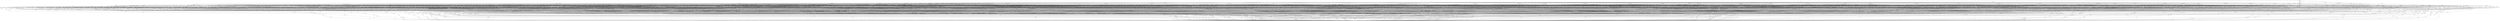 digraph G {
  0 [label="T_1"];
  1 [label="T_1"];
  2 [label="T_1"];
  3 [label="T_1"];
  4 [label="T_1"];
  5 [label="T_1"];
  6 [label="T_1"];
  7 [label="T_1"];
  8 [label="T_1"];
  9 [label="T_1"];
  10 [label="T_1"];
  11 [label="T_1"];
  12 [label="T_1"];
  13 [label="T_1"];
  14 [label="T_1"];
  15 [label="T_1"];
  16 [label="T_1"];
  17 [label="T_1"];
  18 [label="T_1"];
  19 [label="T_1"];
  20 [label="T_1"];
  21 [label="T_1"];
  22 [label="T_1"];
  23 [label="T_1"];
  24 [label="T_1"];
  25 [label="T_1"];
  26 [label="T_1"];
  27 [label="T_1"];
  28 [label="T_1"];
  29 [label="T_1"];
  30 [label="T_1"];
  31 [label="T_1"];
  32 [label="T_1"];
  33 [label="T_1"];
  34 [label="T_1"];
  35 [label="T_1"];
  36 [label="T_1"];
  37 [label="T_1"];
  38 [label="T_1"];
  39 [label="T_1"];
  40 [label="T_1"];
  41 [label="T_1"];
  42 [label="T_1"];
  43 [label="T_1"];
  44 [label="T_1"];
  45 [label="T_1"];
  46 [label="T_1"];
  47 [label="T_1"];
  48 [label="T_1"];
  49 [label="T_1"];
  50 [label="T_1"];
  51 [label="T_1"];
  52 [label="T_1"];
  53 [label="T_1"];
  54 [label="T_1"];
  55 [label="T_1"];
  56 [label="T_1"];
  57 [label="T_1"];
  58 [label="T_1"];
  59 [label="T_1"];
  60 [label="T_1"];
  61 [label="T_1"];
  62 [label="T_1"];
  63 [label="T_1"];
  64 [label="T_1"];
  65 [label="T_1"];
  66 [label="T_1"];
  67 [label="T_1"];
  68 [label="T_1"];
  69 [label="T_2"];
  70 [label="T_2"];
  71 [label="T_2"];
  72 [label="T_2"];
  73 [label="T_2"];
  74 [label="T_2"];
  75 [label="T_2"];
  76 [label="T_2"];
  77 [label="T_2"];
  78 [label="T_2"];
  79 [label="T_2"];
  80 [label="T_2"];
  81 [label="T_2"];
  82 [label="T_2"];
  83 [label="T_2"];
  84 [label="T_2"];
  85 [label="T_2"];
  86 [label="T_2"];
  87 [label="T_2"];
  88 [label="T_2"];
  89 [label="T_2"];
  90 [label="T_2"];
  91 [label="T_2"];
  92 [label="T_2"];
  93 [label="T_2"];
  94 [label="T_2"];
  95 [label="T_2"];
  96 [label="T_2"];
  97 [label="T_2"];
  98 [label="T_2"];
  99 [label="T_2"];
  100 [label="T_2"];
  101 [label="T_2"];
  102 [label="T_2"];
  103 [label="T_2"];
  104 [label="T_2"];
  105 [label="T_2"];
  106 [label="T_2"];
  107 [label="T_2"];
  108 [label="T_2"];
  109 [label="T_2"];
  110 [label="T_2"];
  111 [label="T_2"];
  112 [label="T_2"];
  113 [label="T_2"];
  114 [label="T_2"];
  115 [label="T_2"];
  116 [label="T_2"];
  117 [label="T_2"];
  118 [label="T_2"];
  119 [label="T_2"];
  120 [label="T_2"];
  121 [label="T_2"];
  122 [label="T_2"];
  123 [label="T_2"];
  124 [label="T_2"];
  125 [label="T_2"];
  126 [label="T_2"];
  127 [label="T_2"];
  128 [label="T_2"];
  129 [label="T_2"];
  130 [label="T_2"];
  131 [label="T_2"];
  132 [label="T_2"];
  133 [label="T_2"];
  134 [label="T_2"];
  135 [label="T_2"];
  136 [label="T_2"];
  137 [label="T_2"];
  138 [label="T_2"];
  139 [label="T_2"];
  140 [label="T_2"];
  141 [label="T_2"];
  142 [label="T_2"];
  143 [label="T_2"];
  144 [label="T_2"];
  145 [label="T_2"];
  146 [label="T_2"];
  147 [label="T_2"];
  148 [label="T_2"];
  149 [label="T_2"];
  150 [label="T_2"];
  151 [label="T_2"];
  152 [label="T_2"];
  153 [label="T_2"];
  154 [label="T_2"];
  155 [label="T_2"];
  156 [label="T_2"];
  157 [label="T_2"];
  158 [label="T_2"];
  159 [label="T_2"];
  160 [label="T_2"];
  161 [label="T_2"];
  162 [label="T_2"];
  163 [label="T_2"];
  164 [label="T_2"];
  165 [label="T_2"];
  166 [label="T_2"];
  167 [label="T_2"];
  168 [label="T_2"];
  169 [label="T_2"];
  170 [label="T_2"];
  171 [label="T_2"];
  172 [label="T_2"];
  173 [label="T_2"];
  174 [label="T_2"];
  175 [label="T_2"];
  176 [label="T_2"];
  177 [label="T_2"];
  178 [label="T_2"];
  179 [label="T_2"];
  180 [label="T_2"];
  181 [label="T_2"];
  182 [label="T_2"];
  183 [label="T_2"];
  184 [label="T_2"];
  185 [label="T_2"];
  186 [label="T_2"];
  187 [label="T_2"];
  188 [label="T_2"];
  189 [label="T_2"];
  190 [label="T_2"];
  191 [label="T_2"];
  192 [label="T_2"];
  193 [label="T_2"];
  194 [label="T_2"];
  195 [label="T_2"];
  196 [label="T_2"];
  197 [label="T_2"];
  198 [label="T_2"];
  199 [label="T_2"];
  200 [label="T_2"];
  201 [label="T_2"];
  202 [label="T_2"];
  203 [label="T_2"];
  204 [label="T_2"];
  205 [label="T_2"];
  206 [label="T_2"];
  207 [label="T_2"];
  208 [label="T_2"];
  209 [label="T_2"];
  210 [label="T_2"];
  211 [label="T_2"];
  212 [label="T_2"];
  213 [label="T_2"];
  214 [label="T_2"];
  215 [label="T_2"];
  216 [label="T_2"];
  217 [label="T_2"];
  218 [label="T_2"];
  219 [label="T_2"];
  220 [label="T_2"];
  221 [label="T_2"];
  222 [label="T_2"];
  223 [label="T_2"];
  224 [label="T_2"];
  225 [label="T_2"];
  226 [label="T_2"];
  227 [label="T_2"];
  228 [label="T_2"];
  229 [label="T_2"];
  230 [label="T_2"];
  231 [label="T_2"];
  232 [label="T_2"];
  233 [label="T_2"];
  234 [label="T_2"];
  235 [label="T_2"];
  236 [label="T_2"];
  237 [label="T_2"];
  238 [label="T_2"];
  239 [label="T_2"];
  240 [label="T_2"];
  241 [label="T_2"];
  242 [label="T_2"];
  243 [label="T_2"];
  244 [label="T_2"];
  245 [label="T_2"];
  246 [label="T_2"];
  247 [label="T_2"];
  248 [label="T_2"];
  249 [label="T_2"];
  250 [label="T_2"];
  251 [label="T_2"];
  252 [label="T_2"];
  253 [label="T_2"];
  254 [label="T_2"];
  255 [label="T_2"];
  256 [label="T_2"];
  257 [label="T_2"];
  258 [label="T_2"];
  259 [label="T_2"];
  260 [label="T_2"];
  261 [label="T_2"];
  262 [label="T_2"];
  263 [label="T_2"];
  264 [label="T_2"];
  265 [label="T_2"];
  266 [label="T_2"];
  267 [label="T_2"];
  268 [label="T_2"];
  269 [label="T_2"];
  270 [label="T_2"];
  271 [label="T_2"];
  272 [label="T_2"];
  273 [label="T_2"];
  274 [label="T_2"];
  275 [label="T_2"];
  276 [label="T_2"];
  277 [label="T_2"];
  278 [label="T_2"];
  279 [label="T_2"];
  280 [label="T_2"];
  281 [label="T_2"];
  282 [label="T_2"];
  283 [label="T_2"];
  284 [label="T_2"];
  285 [label="T_2"];
  286 [label="T_2"];
  287 [label="T_2"];
  288 [label="T_2"];
  289 [label="T_2"];
  290 [label="T_2"];
  291 [label="T_2"];
  292 [label="T_2"];
  293 [label="T_2"];
  294 [label="T_2"];
  295 [label="T_2"];
  296 [label="T_2"];
  297 [label="T_2"];
  298 [label="T_2"];
  299 [label="T_2"];
  300 [label="T_2"];
  301 [label="T_2"];
  302 [label="T_2"];
  303 [label="T_2"];
  304 [label="T_2"];
  305 [label="T_2"];
  306 [label="T_2"];
  307 [label="T_2"];
  308 [label="T_2"];
  309 [label="T_2"];
  310 [label="T_2"];
  311 [label="T_2"];
  312 [label="T_2"];
  313 [label="T_2"];
  314 [label="T_2"];
  315 [label="T_3"];
  316 [label="T_3"];
  317 [label="T_3"];
  318 [label="T_3"];
  319 [label="T_3"];
  320 [label="T_3"];
  321 [label="T_3"];
  322 [label="T_3"];
  323 [label="T_3"];
  324 [label="T_3"];
  325 [label="T_3"];
  326 [label="T_3"];
  327 [label="T_3"];
  328 [label="T_3"];
  329 [label="T_3"];
  330 [label="T_3"];
  331 [label="T_3"];
  332 [label="T_3"];
  333 [label="T_3"];
  334 [label="T_3"];
  335 [label="T_3"];
  336 [label="T_3"];
  337 [label="T_3"];
  338 [label="T_3"];
  339 [label="T_3"];
  340 [label="T_3"];
  341 [label="T_3"];
  342 [label="T_3"];
  343 [label="T_3"];
  344 [label="T_3"];
  345 [label="T_3"];
  346 [label="T_3"];
  347 [label="T_3"];
  348 [label="T_3"];
  349 [label="T_3"];
  350 [label="T_3"];
  351 [label="T_3"];
  352 [label="T_3"];
  353 [label="T_3"];
  354 [label="T_3"];
  355 [label="T_3"];
  356 [label="T_3"];
  357 [label="T_3"];
  358 [label="T_3"];
  359 [label="T_3"];
  360 [label="T_3"];
  361 [label="T_3"];
  362 [label="T_3"];
  363 [label="T_3"];
  364 [label="T_3"];
  365 [label="T_3"];
  366 [label="T_3"];
  367 [label="T_3"];
  368 [label="T_3"];
  369 [label="T_3"];
  370 [label="T_3"];
  371 [label="T_3"];
  372 [label="T_3"];
  373 [label="T_3"];
  374 [label="T_3"];
  375 [label="T_3"];
  376 [label="T_3"];
  377 [label="T_3"];
  378 [label="T_3"];
  379 [label="T_3"];
  380 [label="T_3"];
  381 [label="T_3"];
  382 [label="T_3"];
  383 [label="T_3"];
  384 [label="T_3"];
  385 [label="T_3"];
  386 [label="T_3"];
  387 [label="T_3"];
  388 [label="T_3"];
  389 [label="T_3"];
  390 [label="T_3"];
  391 [label="T_3"];
  392 [label="T_3"];
  393 [label="T_3"];
  394 [label="T_3"];
  395 [label="T_3"];
  396 [label="T_3"];
  397 [label="T_3"];
  398 [label="T_3"];
  399 [label="T_3"];
  400 [label="T_3"];
  401 [label="T_3"];
  402 [label="T_3"];
  403 [label="T_3"];
  404 [label="T_3"];
  405 [label="T_3"];
  406 [label="T_3"];
  407 [label="T_3"];
  408 [label="T_3"];
  409 [label="T_3"];
  410 [label="T_3"];
  411 [label="T_3"];
  412 [label="T_3"];
  413 [label="T_3"];
  414 [label="T_3"];
  415 [label="T_3"];
  416 [label="T_3"];
  417 [label="T_3"];
  418 [label="T_3"];
  419 [label="T_3"];
  420 [label="T_3"];
  421 [label="T_3"];
  422 [label="T_3"];
  423 [label="T_3"];
  424 [label="T_3"];
  425 [label="T_3"];
  426 [label="T_3"];
  427 [label="T_3"];
  428 [label="T_3"];
  429 [label="T_3"];
  430 [label="T_3"];
  431 [label="T_3"];
  432 [label="T_3"];
  433 [label="T_3"];
  434 [label="T_3"];
  435 [label="T_3"];
  436 [label="T_3"];
  437 [label="T_3"];
  438 [label="T_3"];
  439 [label="T_3"];
  440 [label="T_3"];
  441 [label="T_3"];
  442 [label="T_3"];
  443 [label="T_3"];
  444 [label="T_3"];
  445 [label="T_3"];
  446 [label="T_3"];
  447 [label="T_3"];
  448 [label="T_3"];
  449 [label="T_3"];
  450 [label="T_3"];
  451 [label="T_3"];
  452 [label="T_3"];
  453 [label="T_3"];
  454 [label="T_3"];
  455 [label="T_3"];
  456 [label="T_3"];
  457 [label="T_3"];
  458 [label="T_3"];
  459 [label="T_3"];
  460 [label="T_3"];
  461 [label="T_3"];
  462 [label="T_3"];
  463 [label="T_3"];
  464 [label="T_3"];
  465 [label="T_3"];
  466 [label="T_3"];
  467 [label="T_3"];
  468 [label="T_3"];
  469 [label="T_3"];
  470 [label="T_3"];
  471 [label="T_3"];
  472 [label="T_3"];
  473 [label="T_3"];
  474 [label="T_3"];
  475 [label="T_3"];
  476 [label="T_3"];
  477 [label="T_3"];
  478 [label="T_3"];
  479 [label="T_3"];
  480 [label="T_3"];
  481 [label="T_3"];
  482 [label="T_3"];
  483 [label="T_3"];
  484 [label="T_3"];
  485 [label="T_3"];
  486 [label="T_3"];
  487 [label="T_3"];
  488 [label="T_3"];
  489 [label="T_3"];
  490 [label="T_3"];
  491 [label="T_3"];
  492 [label="T_3"];
  493 [label="T_3"];
  494 [label="T_3"];
  495 [label="T_3"];
  496 [label="T_3"];
  497 [label="T_3"];
  498 [label="T_3"];
  499 [label="T_3"];
  500 [label="T_3"];
  501 [label="T_3"];
  502 [label="T_3"];
  503 [label="T_3"];
  504 [label="T_3"];
  505 [label="T_3"];
  506 [label="T_3"];
  507 [label="T_3"];
  508 [label="T_3"];
  509 [label="T_3"];
  510 [label="T_3"];
  511 [label="T_3"];
  512 [label="T_3"];
  513 [label="T_3"];
  514 [label="T_3"];
  515 [label="T_3"];
  516 [label="T_3"];
  517 [label="T_3"];
  518 [label="T_3"];
  519 [label="T_3"];
  520 [label="T_3"];
  521 [label="T_3"];
  522 [label="T_3"];
  523 [label="T_3"];
  524 [label="T_3"];
  525 [label="T_3"];
  526 [label="T_3"];
  527 [label="T_3"];
  528 [label="T_3"];
  529 [label="T_3"];
  530 [label="T_3"];
  531 [label="T_3"];
  532 [label="T_3"];
  533 [label="T_3"];
  534 [label="T_3"];
  535 [label="T_3"];
  536 [label="T_3"];
  537 [label="T_3"];
  538 [label="T_3"];
  539 [label="T_3"];
  540 [label="T_3"];
  541 [label="T_3"];
  542 [label="T_4"];
  543 [label="T_4"];
  544 [label="T_4"];
  545 [label="T_4"];
  546 [label="T_4"];
  547 [label="T_4"];
  548 [label="T_4"];
  549 [label="T_4"];
  550 [label="T_4"];
  551 [label="T_4"];
  552 [label="T_4"];
  553 [label="T_4"];
  554 [label="T_4"];
  555 [label="T_4"];
  556 [label="T_4"];
  557 [label="T_4"];
  558 [label="T_4"];
  559 [label="T_4"];
  560 [label="T_4"];
  561 [label="T_4"];
  562 [label="T_4"];
  563 [label="T_4"];
  564 [label="T_4"];
  565 [label="T_4"];
  566 [label="T_4"];
  567 [label="T_4"];
  568 [label="T_4"];
  569 [label="T_4"];
  570 [label="T_4"];
  571 [label="T_4"];
  572 [label="T_4"];
  573 [label="T_4"];
  574 [label="T_4"];
  575 [label="T_4"];
  576 [label="T_4"];
  577 [label="T_4"];
  578 [label="T_4"];
  579 [label="T_4"];
  580 [label="T_4"];
  581 [label="T_4"];
  582 [label="T_4"];
  583 [label="T_4"];
  584 [label="T_4"];
  585 [label="T_4"];
  586 [label="T_4"];
  587 [label="T_4"];
  588 [label="T_4"];
  589 [label="T_4"];
  590 [label="T_4"];
  591 [label="T_4"];
  592 [label="T_4"];
  593 [label="T_4"];
  594 [label="T_4"];
  595 [label="T_4"];
  596 [label="T_4"];
  597 [label="T_4"];
  598 [label="T_4"];
  599 [label="T_4"];
  600 [label="T_4"];
  601 [label="T_4"];
  602 [label="T_4"];
  603 [label="T_4"];
  604 [label="T_4"];
  605 [label="T_4"];
  606 [label="T_4"];
  607 [label="T_4"];
  608 [label="T_4"];
  609 [label="T_4"];
  610 [label="T_4"];
  611 [label="T_4"];
  612 [label="T_4"];
  613 [label="T_4"];
  614 [label="T_4"];
  615 [label="T_4"];
  616 [label="T_4"];
  617 [label="T_4"];
  618 [label="T_4"];
  619 [label="T_4"];
  620 [label="T_4"];
  621 [label="T_4"];
  622 [label="T_4"];
  623 [label="T_4"];
  624 [label="T_4"];
  625 [label="T_4"];
  626 [label="T_4"];
  627 [label="T_4"];
  628 [label="T_4"];
  629 [label="T_4"];
  630 [label="T_4"];
  631 [label="T_4"];
  632 [label="T_4"];
  633 [label="T_4"];
  634 [label="T_4"];
  635 [label="T_4"];
  636 [label="T_4"];
  637 [label="T_4"];
  638 [label="T_4"];
  639 [label="T_4"];
  640 [label="T_4"];
  641 [label="T_4"];
  642 [label="T_4"];
  643 [label="T_4"];
  644 [label="T_4"];
  645 [label="T_4"];
  646 [label="T_4"];
  647 [label="T_4"];
  648 [label="T_4"];
  649 [label="T_4"];
  650 [label="T_4"];
  651 [label="T_4"];
  652 [label="T_4"];
  653 [label="T_4"];
  654 [label="T_4"];
  655 [label="T_4"];
  656 [label="T_4"];
  657 [label="T_4"];
  658 [label="T_4"];
  659 [label="T_4"];
  660 [label="T_4"];
  661 [label="T_4"];
  662 [label="T_4"];
  663 [label="T_4"];
  664 [label="T_4"];
  665 [label="T_4"];
  666 [label="T_4"];
  667 [label="T_4"];
  668 [label="T_4"];
  669 [label="T_4"];
  670 [label="T_4"];
  671 [label="T_4"];
  672 [label="T_4"];
  673 [label="T_4"];
  674 [label="T_4"];
  675 [label="T_4"];
  676 [label="T_4"];
  677 [label="T_4"];
  678 [label="T_4"];
  679 [label="T_4"];
  680 [label="T_4"];
  681 [label="T_4"];
  682 [label="T_4"];
  683 [label="T_4"];
  684 [label="T_4"];
  685 [label="T_4"];
  686 [label="T_5"];
  687 [label="T_5"];
  688 [label="T_5"];
  689 [label="T_5"];
  690 [label="T_5"];
  691 [label="T_5"];
  692 [label="T_5"];
  693 [label="T_5"];
  694 [label="T_5"];
  695 [label="T_5"];
  696 [label="T_5"];
  697 [label="T_5"];
  698 [label="T_5"];
  699 [label="T_5"];
  700 [label="T_5"];
  701 [label="T_5"];
  702 [label="T_5"];
  703 [label="T_5"];
  704 [label="T_5"];
  705 [label="T_5"];
  706 [label="T_5"];
  707 [label="T_5"];
  708 [label="T_5"];
  709 [label="T_5"];
  710 [label="T_5"];
  711 [label="T_5"];
  712 [label="T_5"];
  713 [label="T_5"];
  714 [label="T_5"];
  715 [label="T_5"];
  716 [label="T_5"];
  717 [label="T_5"];
  718 [label="T_5"];
  719 [label="T_5"];
  720 [label="T_5"];
  721 [label="T_5"];
  722 [label="T_5"];
  723 [label="T_5"];
  724 [label="T_5"];
  725 [label="T_5"];
  726 [label="T_5"];
  727 [label="T_5"];
  728 [label="T_5"];
  729 [label="T_5"];
  730 [label="T_5"];
  731 [label="T_5"];
  732 [label="T_5"];
  733 [label="T_5"];
  734 [label="T_5"];
  735 [label="T_5"];
  736 [label="T_5"];
  737 [label="T_5"];
  738 [label="T_5"];
  739 [label="T_5"];
  740 [label="T_5"];
  741 [label="T_5"];
  742 [label="T_5"];
  743 [label="T_5"];
  744 [label="T_5"];
  745 [label="T_5"];
  746 [label="T_5"];
  747 [label="T_5"];
  748 [label="T_5"];
  749 [label="T_5"];
  750 [label="T_5"];
  751 [label="T_5"];
  752 [label="T_5"];
  753 [label="T_5"];
  754 [label="T_5"];
  755 [label="T_5"];
  756 [label="T_5"];
  757 [label="T_5"];
  758 [label="T_5"];
  759 [label="T_5"];
  760 [label="T_5"];
  761 [label="T_5"];
  762 [label="T_5"];
  763 [label="T_5"];
  764 [label="T_5"];
  765 [label="T_5"];
  766 [label="T_5"];
  767 [label="T_5"];
  768 [label="T_5"];
  769 [label="T_5"];
  770 [label="T_5"];
  771 [label="T_5"];
  772 [label="T_5"];
  773 [label="T_5"];
  774 [label="T_5"];
  775 [label="T_5"];
  776 [label="T_5"];
  777 [label="T_5"];
  778 [label="T_5"];
  779 [label="T_5"];
  780 [label="T_5"];
  781 [label="T_5"];
  782 [label="T_5"];
  783 [label="T_5"];
  784 [label="T_5"];
  785 [label="T_5"];
  786 [label="T_5"];
  787 [label="T_5"];
  788 [label="T_5"];
  789 [label="T_5"];
  790 [label="T_5"];
  791 [label="T_6"];
  792 [label="T_6"];
  793 [label="T_6"];
  794 [label="T_6"];
  795 [label="T_6"];
  796 [label="T_6"];
  797 [label="T_6"];
  798 [label="T_6"];
  799 [label="T_6"];
  800 [label="T_6"];
  801 [label="T_6"];
  802 [label="T_6"];
  803 [label="T_6"];
  804 [label="T_6"];
  805 [label="T_6"];
  806 [label="T_6"];
  807 [label="T_6"];
  808 [label="T_6"];
  809 [label="T_6"];
  810 [label="T_6"];
  811 [label="T_6"];
  812 [label="T_6"];
  813 [label="T_6"];
  814 [label="T_6"];
  815 [label="T_6"];
  816 [label="T_6"];
  817 [label="T_6"];
  818 [label="T_6"];
  819 [label="T_6"];
  820 [label="T_6"];
  821 [label="T_6"];
  822 [label="T_6"];
  823 [label="T_6"];
  824 [label="T_6"];
  825 [label="T_6"];
  826 [label="T_6"];
  827 [label="T_6"];
  828 [label="T_6"];
  829 [label="T_6"];
  830 [label="T_6"];
  831 [label="T_6"];
  832 [label="T_6"];
  833 [label="T_6"];
  834 [label="T_7"];
  835 [label="T_7"];
  836 [label="T_7"];
  837 [label="T_7"];
  838 [label="T_7"];
  839 [label="T_7"];
  840 [label="T_7"];
  841 [label="T_7"];
  842 [label="T_7"];
  843 [label="T_7"];
  844 [label="T_7"];
  845 [label="T_7"];
  846 [label="T_7"];
  847 [label="T_7"];
  848 [label="T_7"];
  849 [label="T_7"];
  850 [label="T_7"];
  851 [label="T_7"];
  852 [label="T_7"];
  853 [label="T_7"];
  854 [label="T_7"];
  855 [label="T_7"];
  856 [label="T_7"];
  857 [label="T_7"];
  858 [label="T_7"];
  859 [label="T_7"];
  860 [label="T_7"];
  861 [label="T_7"];
  862 [label="T_7"];
  863 [label="initial"];
  864 [label="initial"];
  865 [label="initial"];
  866 [label="initial"];
  867 [label="initial"];
  868 [label="TERMINAL",shape=diamond];
  869 [label="INITIAL",shape=box];
0->103 [label="0.000192 1 1.00"];
1->82 [label="0.000274 1 1.00"];
2->101 [label="0.00369 1 1.00"];
3->299 [label="0.00428 1 1.00"];
4->252 [label="0.00494 1 1.00"];
5->138 [label="0.00554 1 1.00"];
6->199 [label="0.00731 1 1.00"];
7->202 [label="0.00733 1 1.00"];
8->309 [label="0.0486 1 1.00"];
9->361 [label="0.000238 1 1.00"];
10->793 [label="49.3 1 1.00"];
11->862 [label="[2.29,2.82] 2 1.00"];
12->157 [label="0.000182 1 0.50"];
12->308 [label="0.00631 1 0.50"];
13->290 [label="0.00339 1 0.50"];
13->270 [label="0.00407 1 0.50"];
14->149 [label="0.00343 1 0.50"];
14->277 [label="0.00412 1 0.50"];
15->194 [label="0.00455 1 0.50"];
15->141 [label="0.00526 1 0.50"];
16->313 [label="0.00492 1 0.50"];
16->180 [label="0.00537 1 0.50"];
17->135 [label="0.00494 1 0.50"];
17->791 [label="55.1 1 0.50"];
18->281 [label="0.00415 1 0.33"];
18->72 [label="0.00424 1 0.33"];
18->312 [label="0.00494 1 0.33"];
19->132 [label="0.00427 1 0.33"];
19->314 [label="0.0045 1 0.33"];
19->306 [label="0.00623 1 0.33"];
20->192 [label="0.00432 1 0.33"];
20->295 [label="0.00433 1 0.33"];
20->306 [label="0.00437 1 0.33"];
21->314 [label="0.00478 1 0.33"];
21->81 [label="0.00497 1 0.33"];
21->283 [label="0.00538 1 0.33"];
22->147 [label="0.00483 1 0.33"];
22->311 [label="0.00484 1 0.33"];
22->226 [label="0.00548 1 0.33"];
23->308 [label="0.00524 1 0.33"];
23->297 [label="0.00539 1 0.33"];
23->293 [label="0.00648 1 0.33"];
24->314 [label="0.00551 1 0.33"];
24->293 [label="0.00551 1 0.33"];
24->310 [label="0.0061 1 0.33"];
25->314 [label="0.0034 1 0.25"];
25->211 [label="0.00434 1 0.25"];
25->308 [label="0.00622 1 0.25"];
25->268 [label="0.169 1 0.25"];
26->302 [label="0.00388 1 0.25"];
26->188 [label="0.00472 1 0.25"];
26->118 [label="0.00552 1 0.25"];
26->307 [label="0.00721 1 0.25"];
27->304 [label="0.00397 1 0.25"];
27->309 [label="0.0043 1 0.25"];
27->270 [label="0.00533 1 0.25"];
27->312 [label="0.073 1 0.25"];
28->239 [label="0.00422 1 0.25"];
28->251 [label="0.0046 1 0.25"];
28->306 [label="0.00497 1 0.25"];
28->187 [label="0.00566 1 0.25"];
29->90 [label="0.00541 1 0.14"];
29->293 [label="0.00662 1 0.14"];
29->92 [label="0.0312 1 0.14"];
29->246 [label="[0.00394,0.00441] 2 0.29"];
29->253 [label="[0.00442,0.00467] 2 0.29"];
30->311 [label="0.00392 1 0.20"];
30->297 [label="0.00439 1 0.20"];
30->201 [label="0.00496 1 0.20"];
30->152 [label="0.0062 1 0.20"];
30->164 [label="0.00761 1 0.20"];
31->181 [label="0.00403 1 0.20"];
31->275 [label="0.00518 1 0.20"];
31->143 [label="0.00555 1 0.20"];
31->134 [label="0.00593 1 0.20"];
31->267 [label="0.00599 1 0.20"];
32->235 [label="0.00407 1 0.20"];
32->156 [label="0.00419 1 0.20"];
32->148 [label="0.00449 1 0.20"];
32->313 [label="0.00465 1 0.20"];
32->251 [label="0.00479 1 0.20"];
33->271 [label="0.00394 1 0.14"];
33->314 [label="0.00464 1 0.14"];
33->191 [label="0.00558 1 0.14"];
33->309 [label="0.00584 1 0.14"];
33->151 [label="0.0406 1 0.14"];
33->236 [label="[0.00376,0.00399] 2 0.29"];
34->308 [label="0.00325 1 0.17"];
34->258 [label="0.0043 1 0.17"];
34->298 [label="0.00442 1 0.17"];
34->289 [label="0.00514 1 0.17"];
34->313 [label="0.00523 1 0.17"];
34->113 [label="0.00601 1 0.17"];
35->307 [label="0.0037 1 0.17"];
35->295 [label="0.00449 1 0.17"];
35->71 [label="0.00457 1 0.17"];
35->309 [label="0.00485 1 0.17"];
35->216 [label="0.00797 1 0.17"];
35->792 [label="48.5 1 0.17"];
36->123 [label="0.00335 1 0.11"];
36->299 [label="0.00395 1 0.11"];
36->273 [label="0.00417 1 0.11"];
36->309 [label="0.00464 1 0.11"];
36->304 [label="0.00738 1 0.11"];
36->313 [label="[0.00414,0.00713] 2 0.22"];
36->254 [label="[0.0048,0.00486] 2 0.22"];
37->280 [label="0.0039 1 0.11"];
37->144 [label="0.00411 1 0.11"];
37->98 [label="0.00436 1 0.11"];
37->160 [label="0.00498 1 0.11"];
37->213 [label="0.00506 1 0.11"];
37->243 [label="[0.00383,0.00434] 2 0.22"];
37->303 [label="[0.00411,0.00431] 2 0.22"];
38->207 [label="0.00469 1 0.13"];
38->307 [label="0.0048 1 0.13"];
38->301 [label="0.00495 1 0.13"];
38->285 [label="0.00499 1 0.13"];
38->313 [label="0.00675 1 0.13"];
38->159 [label="0.218 1 0.13"];
38->276 [label="[0.00498,0.0056] 2 0.25"];
39->302 [label="0.00385 1 0.14"];
39->182 [label="0.0039 1 0.14"];
39->308 [label="0.00425 1 0.14"];
39->313 [label="0.00477 1 0.14"];
39->294 [label="0.00502 1 0.14"];
39->309 [label="0.00505 1 0.14"];
39->295 [label="0.0199 1 0.14"];
40->309 [label="0.00387 1 0.14"];
40->274 [label="0.00419 1 0.14"];
40->154 [label="0.00431 1 0.14"];
40->290 [label="0.00433 1 0.14"];
40->272 [label="0.00488 1 0.14"];
40->146 [label="0.00598 1 0.14"];
40->313 [label="0.0438 1 0.14"];
41->87 [label="0.00294 1 0.13"];
41->266 [label="0.0033 1 0.13"];
41->178 [label="0.00396 1 0.13"];
41->215 [label="0.00399 1 0.13"];
41->314 [label="0.00456 1 0.13"];
41->311 [label="0.00471 1 0.13"];
41->209 [label="0.00557 1 0.13"];
41->95 [label="0.0352 1 0.13"];
42->171 [label="0.00327 1 0.13"];
42->84 [label="0.00401 1 0.13"];
42->106 [label="0.00445 1 0.13"];
42->222 [label="0.00453 1 0.13"];
42->170 [label="0.00462 1 0.13"];
42->210 [label="0.00481 1 0.13"];
42->306 [label="0.005 1 0.13"];
42->155 [label="0.00533 1 0.13"];
43->294 [label="0.00347 1 0.10"];
43->295 [label="0.00403 1 0.10"];
43->305 [label="0.00438 1 0.10"];
43->217 [label="0.00452 1 0.10"];
43->275 [label="0.00458 1 0.10"];
43->289 [label="0.00461 1 0.10"];
43->225 [label="0.00537 1 0.10"];
43->298 [label="0.00538 1 0.10"];
43->309 [label="[0.00489,0.00496] 2 0.20"];
44->307 [label="0.00316 1 0.11"];
44->313 [label="0.004 1 0.11"];
44->240 [label="0.00421 1 0.11"];
44->284 [label="0.00464 1 0.11"];
44->283 [label="0.00479 1 0.11"];
44->133 [label="0.00591 1 0.11"];
44->312 [label="0.00656 1 0.11"];
44->232 [label="0.0073 1 0.11"];
44->302 [label="0.0317 1 0.11"];
45->221 [label="0.000265 1 0.09"];
45->91 [label="0.0036 1 0.09"];
45->293 [label="0.00408 1 0.09"];
45->270 [label="0.00541 1 0.09"];
45->79 [label="0.00587 1 0.09"];
45->269 [label="0.00609 1 0.09"];
45->291 [label="0.00619 1 0.09"];
45->302 [label="0.00642 1 0.09"];
45->303 [label="[0.00454,0.00646] 2 0.18"];
45->379 [label="0.00025 1 0.09"];
46->301 [label="0.004 1 0.10"];
46->195 [label="0.00404 1 0.10"];
46->309 [label="0.00458 1 0.10"];
46->272 [label="0.00479 1 0.10"];
46->296 [label="0.00503 1 0.10"];
46->285 [label="0.00526 1 0.10"];
46->261 [label="0.00541 1 0.10"];
46->258 [label="0.00631 1 0.10"];
46->313 [label="0.00715 1 0.10"];
46->276 [label="0.342 1 0.10"];
47->284 [label="0.00367 1 0.08"];
47->299 [label="0.00386 1 0.08"];
47->229 [label="0.00438 1 0.08"];
47->308 [label="0.00471 1 0.08"];
47->214 [label="0.00479 1 0.08"];
47->283 [label="0.00482 1 0.08"];
47->290 [label="0.00489 1 0.08"];
47->312 [label="0.00522 1 0.08"];
47->310 [label="0.00535 1 0.08"];
47->288 [label="[0.00426,0.00596] 2 0.15"];
47->306 [label="[0.00474,0.0475] 2 0.15"];
48->77 [label="0.00355 1 0.09"];
48->126 [label="0.00413 1 0.09"];
48->311 [label="0.00426 1 0.09"];
48->70 [label="0.00433 1 0.09"];
48->282 [label="0.00457 1 0.09"];
48->305 [label="0.0047 1 0.09"];
48->312 [label="0.00477 1 0.09"];
48->284 [label="0.00506 1 0.09"];
48->302 [label="0.00548 1 0.09"];
48->310 [label="0.00549 1 0.09"];
48->184 [label="0.00565 1 0.09"];
49->298 [label="0.00317 1 0.07"];
49->183 [label="0.00378 1 0.07"];
49->284 [label="0.0044 1 0.07"];
49->244 [label="0.00459 1 0.07"];
49->240 [label="0.005 1 0.07"];
49->314 [label="0.00521 1 0.07"];
49->125 [label="0.00548 1 0.07"];
49->267 [label="0.00554 1 0.07"];
49->312 [label="0.0425 1 0.07"];
49->306 [label="[0.00394,0.00421] 2 0.13"];
49->283 [label="[0.00415,0.00459] 2 0.13"];
49->307 [label="[0.00454,0.00553] 2 0.13"];
50->308 [label="0.00356 1 0.07"];
50->311 [label="0.00374 1 0.07"];
50->298 [label="0.00434 1 0.07"];
50->208 [label="0.00459 1 0.07"];
50->128 [label="0.00461 1 0.07"];
50->304 [label="0.00489 1 0.07"];
50->73 [label="0.00554 1 0.07"];
50->272 [label="0.00562 1 0.07"];
50->265 [label="0.00572 1 0.07"];
50->117 [label="0.00602 1 0.07"];
50->296 [label="[0.00435,0.00724] 2 0.13"];
50->259 [label="[0.00484,0.00608] 3 0.20"];
51->290 [label="0.00335 1 0.08"];
51->88 [label="0.0039 1 0.08"];
51->288 [label="0.00408 1 0.08"];
51->303 [label="0.00455 1 0.08"];
51->235 [label="0.00473 1 0.08"];
51->232 [label="0.00515 1 0.08"];
51->310 [label="0.0056 1 0.08"];
51->285 [label="0.00571 1 0.08"];
51->297 [label="0.00589 1 0.08"];
51->283 [label="0.0349 1 0.08"];
51->230 [label="0.0415 1 0.08"];
51->311 [label="[0.00467,0.00549] 2 0.15"];
52->179 [label="0.000233 1 0.06"];
52->311 [label="0.0043 1 0.06"];
52->250 [label="0.00549 1 0.06"];
52->300 [label="0.00561 1 0.06"];
52->197 [label="0.00605 1 0.06"];
52->256 [label="0.00694 1 0.06"];
52->271 [label="0.00763 1 0.06"];
52->289 [label="0.00944 1 0.06"];
52->297 [label="[0.00345,0.00465] 2 0.11"];
52->314 [label="[0.00356,0.00651] 2 0.11"];
52->233 [label="[0.00404,0.00532] 2 0.11"];
52->307 [label="[0.00416,0.00459] 2 0.11"];
52->295 [label="[0.00477,0.00569] 2 0.11"];
53->204 [label="0.000449 1 0.06"];
53->229 [label="0.00312 1 0.06"];
53->289 [label="0.00321 1 0.06"];
53->299 [label="0.00352 1 0.06"];
53->309 [label="0.00376 1 0.06"];
53->294 [label="0.00388 1 0.06"];
53->263 [label="0.00433 1 0.06"];
53->286 [label="0.00468 1 0.06"];
53->296 [label="0.00471 1 0.06"];
53->279 [label="0.00479 1 0.06"];
53->291 [label="0.00505 1 0.06"];
53->273 [label="0.00548 1 0.06"];
53->313 [label="0.00564 1 0.06"];
53->276 [label="0.0405 1 0.06"];
53->268 [label="[0.00471,0.00518] 2 0.13"];
54->298 [label="0.00341 1 0.07"];
54->310 [label="0.00358 1 0.07"];
54->257 [label="0.00402 1 0.07"];
54->107 [label="0.00415 1 0.07"];
54->285 [label="0.00431 1 0.07"];
54->312 [label="0.00435 1 0.07"];
54->288 [label="0.00435 1 0.07"];
54->175 [label="0.00446 1 0.07"];
54->276 [label="0.00493 1 0.07"];
54->314 [label="0.00537 1 0.07"];
54->306 [label="0.00542 1 0.07"];
54->219 [label="0.0057 1 0.07"];
54->294 [label="0.00582 1 0.07"];
54->174 [label="0.00612 1 0.07"];
54->281 [label="0.00615 1 0.07"];
55->274 [label="0.00349 1 0.05"];
55->169 [label="0.00364 1 0.05"];
55->286 [label="0.00383 1 0.05"];
55->99 [label="0.00392 1 0.05"];
55->162 [label="0.00393 1 0.05"];
55->305 [label="0.00397 1 0.05"];
55->265 [label="0.00431 1 0.05"];
55->257 [label="0.00434 1 0.05"];
55->304 [label="0.00447 1 0.05"];
55->76 [label="0.0047 1 0.05"];
55->301 [label="0.00471 1 0.05"];
55->312 [label="0.00474 1 0.05"];
55->280 [label="0.00508 1 0.05"];
55->306 [label="0.0439 1 0.05"];
55->281 [label="[0.00341,0.00386] 2 0.10"];
55->279 [label="[0.0036,0.00589] 2 0.10"];
55->310 [label="[0.0038,0.00402] 2 0.10"];
56->313 [label="0.00374 1 0.05"];
56->238 [label="0.00382 1 0.05"];
56->260 [label="0.00418 1 0.05"];
56->292 [label="0.00445 1 0.05"];
56->264 [label="0.00448 1 0.05"];
56->275 [label="0.00497 1 0.05"];
56->239 [label="0.005 1 0.05"];
56->241 [label="0.0051 1 0.05"];
56->312 [label="0.00521 1 0.05"];
56->222 [label="0.00537 1 0.05"];
56->272 [label="0.0056 1 0.05"];
56->311 [label="0.00561 1 0.05"];
56->294 [label="0.00583 1 0.05"];
56->140 [label="0.00707 1 0.05"];
56->304 [label="0.00874 1 0.05"];
56->278 [label="[0.00345,0.026] 2 0.10"];
56->302 [label="[0.00411,0.00514] 2 0.10"];
56->310 [label="[0.00569,0.0329] 2 0.10"];
57->314 [label="0.0036 1 0.04"];
57->256 [label="0.00379 1 0.04"];
57->185 [label="0.0039 1 0.04"];
57->255 [label="0.00423 1 0.04"];
57->300 [label="0.00423 1 0.04"];
57->290 [label="0.0048 1 0.04"];
57->242 [label="0.00481 1 0.04"];
57->283 [label="0.00507 1 0.04"];
57->263 [label="0.00537 1 0.04"];
57->308 [label="0.0055 1 0.04"];
57->172 [label="0.00586 1 0.04"];
57->306 [label="0.00747 1 0.04"];
57->313 [label="0.034 1 0.04"];
57->309 [label="[0.00392,0.0054] 2 0.08"];
57->292 [label="[0.0047,0.00543] 2 0.08"];
57->301 [label="[0.0048,0.00519] 2 0.08"];
57->295 [label="[0.00518,0.00554] 2 0.08"];
57->289 [label="[0.00522,0.00672] 2 0.08"];
57->304 [label="[0.00382,0.0411] 3 0.12"];
58->299 [label="0.00369 1 0.04"];
58->127 [label="0.00388 1 0.04"];
58->198 [label="0.00398 1 0.04"];
58->296 [label="0.00403 1 0.04"];
58->293 [label="0.00409 1 0.04"];
58->314 [label="0.0042 1 0.04"];
58->285 [label="0.00464 1 0.04"];
58->104 [label="0.00478 1 0.04"];
58->305 [label="0.00511 1 0.04"];
58->288 [label="0.00523 1 0.04"];
58->282 [label="0.00569 1 0.04"];
58->281 [label="0.00591 1 0.04"];
58->120 [label="0.00612 1 0.04"];
58->302 [label="0.00616 1 0.04"];
58->142 [label="0.125 1 0.04"];
58->231 [label="0.234 1 0.04"];
58->309 [label="[0.0039,0.0089] 2 0.09"];
58->307 [label="[0.00414,0.00434] 2 0.09"];
58->308 [label="[0.00516,0.00635] 3 0.13"];
59->302 [label="0.000206 1 0.04"];
59->286 [label="0.00348 1 0.04"];
59->121 [label="0.00365 1 0.04"];
59->313 [label="0.00367 1 0.04"];
59->300 [label="0.00414 1 0.04"];
59->304 [label="0.00421 1 0.04"];
59->285 [label="0.00448 1 0.04"];
59->137 [label="0.00462 1 0.04"];
59->196 [label="0.00468 1 0.04"];
59->100 [label="0.00475 1 0.04"];
59->129 [label="0.0048 1 0.04"];
59->280 [label="0.00529 1 0.04"];
59->291 [label="0.00545 1 0.04"];
59->220 [label="0.00547 1 0.04"];
59->277 [label="0.00556 1 0.04"];
59->262 [label="0.0057 1 0.04"];
59->307 [label="[0.00288,0.00599] 2 0.07"];
59->308 [label="[0.00423,0.00529] 2 0.07"];
59->310 [label="[0.0043,0.00594] 3 0.11"];
59->314 [label="[0.00357,0.0383] 4 0.15"];
60->269 [label="0.000177 1 0.04"];
60->299 [label="0.00336 1 0.04"];
60->312 [label="0.00349 1 0.04"];
60->294 [label="0.00363 1 0.04"];
60->303 [label="0.00397 1 0.04"];
60->307 [label="0.00416 1 0.04"];
60->193 [label="0.00459 1 0.04"];
60->161 [label="0.00474 1 0.04"];
60->305 [label="0.00478 1 0.04"];
60->271 [label="0.005 1 0.04"];
60->114 [label="0.00505 1 0.04"];
60->282 [label="0.00557 1 0.04"];
60->75 [label="0.00627 1 0.04"];
60->242 [label="0.00722 1 0.04"];
60->252 [label="0.027 1 0.04"];
60->304 [label="[0.000204,0.00585] 2 0.08"];
60->311 [label="[0.00353,0.00483] 2 0.08"];
60->313 [label="[0.00423,0.00484] 2 0.08"];
60->309 [label="[0.00471,0.00633] 2 0.08"];
60->297 [label="[0.00508,0.00679] 2 0.08"];
61->303 [label="0.00291 1 0.05"];
61->311 [label="0.00377 1 0.05"];
61->131 [label="0.00379 1 0.05"];
61->297 [label="0.00404 1 0.05"];
61->304 [label="0.00407 1 0.05"];
61->308 [label="0.00417 1 0.05"];
61->136 [label="0.00423 1 0.05"];
61->186 [label="0.00435 1 0.05"];
61->314 [label="0.00472 1 0.05"];
61->289 [label="0.00485 1 0.05"];
61->206 [label="0.00499 1 0.05"];
61->293 [label="0.005 1 0.05"];
61->109 [label="0.00505 1 0.05"];
61->102 [label="0.00529 1 0.05"];
61->301 [label="0.00544 1 0.05"];
61->292 [label="0.00573 1 0.05"];
61->93 [label="0.00577 1 0.05"];
61->309 [label="0.00675 1 0.05"];
61->166 [label="0.00736 1 0.05"];
61->300 [label="0.00757 1 0.05"];
61->116 [label="0.216 1 0.05"];
62->230 [label="0.00339 1 0.03"];
62->311 [label="0.00356 1 0.03"];
62->212 [label="0.00367 1 0.03"];
62->304 [label="0.00377 1 0.03"];
62->294 [label="0.00381 1 0.03"];
62->237 [label="0.00407 1 0.03"];
62->272 [label="0.00439 1 0.03"];
62->302 [label="0.00464 1 0.03"];
62->303 [label="0.00519 1 0.03"];
62->264 [label="0.00524 1 0.03"];
62->275 [label="0.00532 1 0.03"];
62->306 [label="0.00554 1 0.03"];
62->299 [label="0.00588 1 0.03"];
62->260 [label="0.00696 1 0.03"];
62->223 [label="0.00747 1 0.03"];
62->291 [label="[0.000181,0.00485] 2 0.06"];
62->300 [label="[0.00354,0.0299] 2 0.06"];
62->269 [label="[0.00375,0.00464] 2 0.06"];
62->278 [label="[0.00407,0.00466] 2 0.06"];
62->314 [label="[0.00455,0.00473] 2 0.06"];
62->305 [label="[0.00471,0.00545] 2 0.06"];
62->313 [label="[0.00472,0.00609] 2 0.06"];
62->301 [label="[0.00513,0.00553] 2 0.06"];
63->263 [label="0.00284 1 0.04"];
63->305 [label="0.00395 1 0.04"];
63->309 [label="0.00405 1 0.04"];
63->310 [label="0.00406 1 0.04"];
63->221 [label="0.00418 1 0.04"];
63->311 [label="0.00458 1 0.04"];
63->301 [label="0.00465 1 0.04"];
63->74 [label="0.00472 1 0.04"];
63->312 [label="0.00479 1 0.04"];
63->85 [label="0.00503 1 0.04"];
63->281 [label="0.00507 1 0.04"];
63->145 [label="0.0051 1 0.04"];
63->234 [label="0.00528 1 0.04"];
63->292 [label="0.00537 1 0.04"];
63->299 [label="0.00557 1 0.04"];
63->307 [label="0.0058 1 0.04"];
63->153 [label="0.00592 1 0.04"];
63->224 [label="0.00593 1 0.04"];
63->286 [label="0.0423 1 0.04"];
63->289 [label="0.106 1 0.04"];
63->300 [label="[0.00416,0.00496] 2 0.07"];
63->267 [label="[0.00434,0.00568] 2 0.07"];
63->314 [label="[0.00277,0.00452] 3 0.11"];
64->298 [label="0.000169 1 0.04"];
64->69 [label="0.00334 1 0.04"];
64->309 [label="0.00348 1 0.04"];
64->295 [label="0.00367 1 0.04"];
64->313 [label="0.00369 1 0.04"];
64->277 [label="0.00399 1 0.04"];
64->285 [label="0.00406 1 0.04"];
64->311 [label="0.00421 1 0.04"];
64->266 [label="0.0047 1 0.04"];
64->312 [label="0.00493 1 0.04"];
64->189 [label="0.005 1 0.04"];
64->296 [label="0.00522 1 0.04"];
64->112 [label="0.00525 1 0.04"];
64->247 [label="0.00536 1 0.04"];
64->205 [label="0.00559 1 0.04"];
64->271 [label="0.00561 1 0.04"];
64->306 [label="0.00574 1 0.04"];
64->249 [label="0.00659 1 0.04"];
64->310 [label="0.00662 1 0.04"];
64->234 [label="0.00712 1 0.04"];
64->190 [label="0.00816 1 0.04"];
64->308 [label="[0.00502,0.0353] 2 0.08"];
64->305 [label="[0.00555,0.0061] 2 0.08"];
65->265 [label="0.00352 1 0.02"];
65->296 [label="0.00378 1 0.02"];
65->83 [label="0.0038 1 0.02"];
65->89 [label="0.00389 1 0.02"];
65->305 [label="0.00392 1 0.02"];
65->308 [label="0.00408 1 0.02"];
65->257 [label="0.00415 1 0.02"];
65->294 [label="0.00432 1 0.02"];
65->286 [label="0.00443 1 0.02"];
65->258 [label="0.00452 1 0.02"];
65->309 [label="0.00452 1 0.02"];
65->111 [label="0.00463 1 0.02"];
65->313 [label="0.00479 1 0.02"];
65->229 [label="0.00483 1 0.02"];
65->270 [label="0.00489 1 0.02"];
65->220 [label="0.00492 1 0.02"];
65->255 [label="0.00503 1 0.02"];
65->110 [label="0.00507 1 0.02"];
65->280 [label="0.00522 1 0.02"];
65->108 [label="0.00612 1 0.02"];
65->268 [label="0.00629 1 0.02"];
65->249 [label="0.00661 1 0.02"];
65->291 [label="0.00756 1 0.02"];
65->290 [label="0.0351 1 0.02"];
65->203 [label="0.145 1 0.02"];
65->284 [label="[0.00384,0.0051] 2 0.04"];
65->304 [label="[0.00395,0.00511] 2 0.04"];
65->301 [label="[0.00398,0.00723] 2 0.04"];
65->273 [label="[0.00398,0.044] 2 0.04"];
65->300 [label="[0.00409,0.00444] 2 0.04"];
65->311 [label="[0.00453,0.00574] 2 0.04"];
65->306 [label="[0.00473,0.00528] 2 0.04"];
65->288 [label="[0.00557,0.00816] 2 0.04"];
65->314 [label="[0.00368,0.00555] 4 0.09"];
66->261 [label="0.000425 1 0.02"];
66->139 [label="0.0029 1 0.02"];
66->266 [label="0.00354 1 0.02"];
66->94 [label="0.00365 1 0.02"];
66->300 [label="0.00374 1 0.02"];
66->286 [label="0.00401 1 0.02"];
66->301 [label="0.00437 1 0.02"];
66->80 [label="0.00438 1 0.02"];
66->165 [label="0.00449 1 0.02"];
66->271 [label="0.0045 1 0.02"];
66->167 [label="0.00457 1 0.02"];
66->284 [label="0.00462 1 0.02"];
66->255 [label="0.00468 1 0.02"];
66->281 [label="0.00482 1 0.02"];
66->307 [label="0.00487 1 0.02"];
66->262 [label="0.005 1 0.02"];
66->302 [label="0.00508 1 0.02"];
66->308 [label="0.00524 1 0.02"];
66->312 [label="0.00539 1 0.02"];
66->297 [label="0.0059 1 0.02"];
66->295 [label="0.00617 1 0.02"];
66->299 [label="0.00622 1 0.02"];
66->298 [label="0.00756 1 0.02"];
66->168 [label="0.00821 1 0.02"];
66->293 [label="0.0323 1 0.02"];
66->313 [label="[0.00365,0.00376] 2 0.04"];
66->310 [label="[0.00411,0.00519] 2 0.04"];
66->303 [label="[0.00414,0.00486] 2 0.04"];
66->282 [label="[0.00456,0.00623] 2 0.04"];
66->305 [label="[0.00473,0.00557] 2 0.04"];
66->314 [label="[0.00478,0.00757] 2 0.04"];
66->288 [label="[0.00511,0.00793] 2 0.04"];
66->279 [label="[0.000197,0.00567] 3 0.06"];
66->296 [label="[0.00384,0.00554] 3 0.06"];
66->311 [label="[0.00414,0.00522] 3 0.06"];
66->868 [label=" 1 0.02"];
67->86 [label="0.00332 1 0.02"];
67->304 [label="0.00332 1 0.02"];
67->274 [label="0.00345 1 0.02"];
67->262 [label="0.00373 1 0.02"];
67->273 [label="0.00382 1 0.02"];
67->299 [label="0.00414 1 0.02"];
67->266 [label="0.00414 1 0.02"];
67->264 [label="0.00424 1 0.02"];
67->282 [label="0.00427 1 0.02"];
67->310 [label="0.00428 1 0.02"];
67->231 [label="0.00437 1 0.02"];
67->270 [label="0.00439 1 0.02"];
67->158 [label="0.00446 1 0.02"];
67->115 [label="0.00466 1 0.02"];
67->241 [label="0.00469 1 0.02"];
67->122 [label="0.00479 1 0.02"];
67->177 [label="0.00501 1 0.02"];
67->295 [label="0.00536 1 0.02"];
67->237 [label="0.00549 1 0.02"];
67->311 [label="0.00585 1 0.02"];
67->281 [label="0.00603 1 0.02"];
67->280 [label="0.00729 1 0.02"];
67->238 [label="0.0081 1 0.02"];
67->260 [label="0.0299 1 0.02"];
67->277 [label="0.0454 1 0.02"];
67->313 [label="0.0477 1 0.02"];
67->303 [label="[0.00366,0.00375] 2 0.04"];
67->286 [label="[0.00388,0.0348] 2 0.04"];
67->294 [label="[0.00416,0.00436] 2 0.04"];
67->312 [label="[0.0042,0.00647] 2 0.04"];
67->248 [label="[0.00431,0.00446] 2 0.04"];
67->291 [label="[0.00443,0.121] 2 0.04"];
67->302 [label="[0.00474,0.0056] 2 0.04"];
67->290 [label="[0.00535,0.00746] 2 0.04"];
67->306 [label="[0.00574,0.00587] 2 0.04"];
67->305 [label="[0.00644,0.00934] 2 0.04"];
67->278 [label="[0.00543,0.00738] 3 0.06"];
68->176 [label="0.000169 1 0.01"];
68->250 [label="0.00343 1 0.01"];
68->218 [label="0.00375 1 0.01"];
68->299 [label="0.00411 1 0.01"];
68->244 [label="0.00413 1 0.01"];
68->255 [label="0.00422 1 0.01"];
68->277 [label="0.00422 1 0.01"];
68->301 [label="0.00429 1 0.01"];
68->173 [label="0.00448 1 0.01"];
68->302 [label="0.00452 1 0.01"];
68->247 [label="0.00453 1 0.01"];
68->271 [label="0.00454 1 0.01"];
68->223 [label="0.00457 1 0.01"];
68->97 [label="0.00464 1 0.01"];
68->297 [label="0.00467 1 0.01"];
68->261 [label="0.0047 1 0.01"];
68->309 [label="0.00471 1 0.01"];
68->311 [label="0.00474 1 0.01"];
68->286 [label="0.00476 1 0.01"];
68->96 [label="0.00537 1 0.01"];
68->150 [label="0.00537 1 0.01"];
68->256 [label="0.0056 1 0.01"];
68->163 [label="0.0059 1 0.01"];
68->275 [label="0.00605 1 0.01"];
68->270 [label="0.00624 1 0.01"];
68->200 [label="0.00808 1 0.01"];
68->280 [label="0.152 1 0.01"];
68->274 [label="[0.000193,0.0058] 2 0.03"];
68->314 [label="[0.000235,0.0433] 2 0.03"];
68->282 [label="[0.00355,0.00437] 2 0.03"];
68->294 [label="[0.0041,0.00447] 2 0.03"];
68->305 [label="[0.00457,0.00705] 2 0.03"];
68->300 [label="[0.00486,0.00538] 2 0.03"];
68->310 [label="[0.00502,0.00537] 2 0.03"];
68->304 [label="[0.0051,0.0068] 2 0.03"];
68->245 [label="[0.00553,0.00576] 2 0.03"];
68->293 [label="[0.00715,0.159] 2 0.03"];
68->303 [label="[0.000163,0.00335] 3 0.04"];
68->292 [label="[0.00442,0.0582] 3 0.04"];
68->308 [label="[0.00456,0.00559] 3 0.04"];
68->313 [label="[0.0032,0.00556] 4 0.05"];
68->298 [label="[0.00343,0.005] 4 0.05"];
68->312 [label="[0.00411,0.00551] 5 0.06"];
68->287 [label="[0.000214,0.00766] 9 0.12"];
69->496 [label="0.000197 1 1.00"];
70->517 [label="0.000209 1 1.00"];
71->469 [label="0.000229 1 1.00"];
72->525 [label="0.000229 1 1.00"];
73->365 [label="0.000229 1 1.00"];
74->391 [label="0.000232 1 1.00"];
75->541 [label="0.000233 1 1.00"];
76->424 [label="0.000236 1 1.00"];
77->481 [label="0.000237 1 1.00"];
78->331 [label="0.000245 1 1.00"];
79->397 [label="0.000245 1 1.00"];
80->534 [label="0.000245 1 1.00"];
81->389 [label="0.000245 1 1.00"];
82->477 [label="0.000247 1 1.00"];
83->395 [label="0.000253 1 1.00"];
84->522 [label="0.000256 1 1.00"];
85->462 [label="0.000257 1 1.00"];
86->412 [label="0.000257 1 1.00"];
87->346 [label="0.000258 1 1.00"];
88->413 [label="0.00026 1 1.00"];
89->351 [label="0.000261 1 1.00"];
90->459 [label="0.000263 1 1.00"];
91->409 [label="0.000263 1 1.00"];
92->326 [label="0.000265 1 1.00"];
93->396 [label="0.000265 1 1.00"];
94->381 [label="0.000265 1 1.00"];
95->525 [label="0.000267 1 1.00"];
96->341 [label="0.000268 1 1.00"];
97->386 [label="0.000268 1 1.00"];
98->486 [label="0.000268 1 1.00"];
99->429 [label="0.00027 1 1.00"];
100->373 [label="0.00027 1 1.00"];
101->448 [label="0.000271 1 1.00"];
102->443 [label="0.000271 1 1.00"];
103->459 [label="0.000273 1 1.00"];
104->447 [label="0.000274 1 1.00"];
105->320 [label="0.000275 1 1.00"];
106->334 [label="0.000277 1 1.00"];
107->349 [label="0.000277 1 1.00"];
108->537 [label="0.000279 1 1.00"];
109->322 [label="0.000281 1 1.00"];
110->515 [label="0.000281 1 1.00"];
111->404 [label="0.000282 1 1.00"];
112->507 [label="0.000282 1 1.00"];
113->513 [label="0.000283 1 1.00"];
114->478 [label="0.000283 1 1.00"];
115->490 [label="0.000283 1 1.00"];
116->375 [label="0.000283 1 1.00"];
117->415 [label="0.000284 1 1.00"];
118->533 [label="0.000286 1 1.00"];
119->399 [label="0.000287 1 1.00"];
120->453 [label="0.000287 1 1.00"];
121->405 [label="0.000288 1 1.00"];
122->458 [label="0.000292 1 1.00"];
123->494 [label="0.000292 1 1.00"];
124->384 [label="0.000295 1 1.00"];
125->371 [label="0.000296 1 1.00"];
126->530 [label="0.000297 1 1.00"];
127->539 [label="0.000298 1 1.00"];
128->505 [label="0.000298 1 1.00"];
129->403 [label="0.000298 1 1.00"];
130->345 [label="0.000298 1 1.00"];
131->501 [label="0.000299 1 1.00"];
132->498 [label="0.000303 1 1.00"];
133->333 [label="0.000304 1 1.00"];
134->414 [label="0.000304 1 1.00"];
135->508 [label="0.000305 1 1.00"];
136->504 [label="0.000306 1 1.00"];
137->525 [label="0.000306 1 1.00"];
138->339 [label="0.000306 1 1.00"];
139->316 [label="0.000307 1 1.00"];
140->324 [label="0.000307 1 1.00"];
141->337 [label="0.000308 1 1.00"];
142->540 [label="0.000309 1 1.00"];
143->380 [label="0.000309 1 1.00"];
144->532 [label="0.000312 1 1.00"];
145->353 [label="0.000312 1 1.00"];
146->536 [label="0.000315 1 1.00"];
147->394 [label="0.000316 1 1.00"];
148->369 [label="0.000316 1 1.00"];
149->366 [label="0.000318 1 1.00"];
150->319 [label="0.00032 1 1.00"];
151->539 [label="0.000321 1 1.00"];
152->321 [label="0.000321 1 1.00"];
153->364 [label="0.000321 1 1.00"];
154->523 [label="0.000323 1 1.00"];
155->539 [label="0.000323 1 1.00"];
156->355 [label="0.000323 1 1.00"];
157->315 [label="0.000323 1 1.00"];
158->428 [label="0.000332 1 1.00"];
159->374 [label="0.000334 1 1.00"];
160->541 [label="0.000334 1 1.00"];
161->541 [label="0.000338 1 1.00"];
162->541 [label="0.000339 1 1.00"];
163->538 [label="0.000342 1 1.00"];
164->518 [label="0.000346 1 1.00"];
165->435 [label="0.000347 1 1.00"];
166->329 [label="0.000353 1 1.00"];
167->530 [label="0.000353 1 1.00"];
168->516 [label="0.000354 1 1.00"];
169->330 [label="0.000355 1 1.00"];
170->431 [label="0.000356 1 1.00"];
171->495 [label="0.000357 1 1.00"];
172->481 [label="0.000357 1 1.00"];
173->407 [label="0.000362 1 1.00"];
174->358 [label="0.000363 1 1.00"];
175->479 [label="0.000363 1 1.00"];
176->466 [label="0.000365 1 1.00"];
177->418 [label="0.000365 1 1.00"];
178->363 [label="0.000366 1 1.00"];
179->506 [label="0.000368 1 1.00"];
180->533 [label="0.000373 1 1.00"];
181->377 [label="0.000378 1 1.00"];
182->368 [label="0.000379 1 1.00"];
183->344 [label="0.00038 1 1.00"];
184->540 [label="0.000381 1 1.00"];
185->385 [label="0.000381 1 1.00"];
186->430 [label="0.000382 1 1.00"];
187->538 [label="0.000384 1 1.00"];
188->411 [label="0.000385 1 1.00"];
189->402 [label="0.000389 1 1.00"];
190->521 [label="0.000392 1 1.00"];
191->501 [label="0.000392 1 1.00"];
192->480 [label="0.000393 1 1.00"];
193->491 [label="0.000394 1 1.00"];
194->541 [label="0.000397 1 1.00"];
195->540 [label="0.000402 1 1.00"];
196->450 [label="0.000402 1 1.00"];
197->427 [label="0.000414 1 1.00"];
198->335 [label="0.000425 1 1.00"];
199->463 [label="0.000438 1 1.00"];
200->362 [label="0.000446 1 1.00"];
201->495 [label="0.000449 1 1.00"];
202->496 [label="0.000452 1 1.00"];
203->498 [label="0.000462 1 1.00"];
204->462 [label="0.00047 1 1.00"];
205->356 [label="0.000471 1 1.00"];
206->524 [label="0.000478 1 1.00"];
207->501 [label="0.00048 1 1.00"];
208->382 [label="0.000533 1 1.00"];
209->350 [label="0.00055 1 1.00"];
210->537 [label="0.000568 1 1.00"];
211->359 [label="0.000601 1 1.00"];
212->522 [label="0.000605 1 1.00"];
213->347 [label="0.000652 1 1.00"];
214->417 [label="0.000838 1 1.00"];
215->532 [label="0.273 1 1.00"];
216->372 [label="0.354 1 1.00"];
217->493 [label="0.82 1 1.00"];
218->479 [label="0.845 1 1.00"];
219->420 [label="1.05 1 1.00"];
220->437 [label="[0.000253,0.000266] 2 1.00"];
221->487 [label="[0.000287,0.000448] 2 1.00"];
222->529 [label="[0.000315,0.000364] 2 1.00"];
223->457 [label="[0.000361,0.000377] 2 1.00"];
224->795 [label="46.8 1 1.00"];
225->794 [label="49.2 1 1.00"];
226->834 [label="2.38 1 1.00"];
227->868 [label=" 1 1.00"];
228->868 [label=" 1 1.00"];
229->392 [label="0.000311 1 0.33"];
229->537 [label="[0.000287,0.000313] 2 0.67"];
230->318 [label="0.000202 1 0.50"];
230->513 [label="0.000342 1 0.50"];
231->527 [label="0.000243 1 0.50"];
231->497 [label="0.0004 1 0.50"];
232->360 [label="0.000248 1 0.50"];
232->447 [label="0.00033 1 0.50"];
233->452 [label="0.000249 1 0.50"];
233->378 [label="0.000282 1 0.50"];
234->523 [label="0.000256 1 0.50"];
234->465 [label="0.000304 1 0.50"];
235->475 [label="0.000258 1 0.50"];
235->422 [label="0.000375 1 0.50"];
236->336 [label="0.000259 1 0.50"];
236->328 [label="0.000298 1 0.50"];
237->526 [label="0.000275 1 0.50"];
237->522 [label="0.000375 1 0.50"];
238->317 [label="0.00028 1 0.50"];
238->541 [label="0.000468 1 0.50"];
239->496 [label="0.000281 1 0.50"];
239->484 [label="0.000417 1 0.50"];
240->491 [label="0.000287 1 0.50"];
240->460 [label="0.000407 1 0.50"];
241->354 [label="0.000289 1 0.50"];
241->507 [label="0.000337 1 0.50"];
242->528 [label="0.000289 1 0.50"];
242->493 [label="0.000312 1 0.50"];
243->538 [label="0.000293 1 0.50"];
243->532 [label="0.0004 1 0.50"];
244->531 [label="0.000298 1 0.50"];
244->530 [label="0.000403 1 0.50"];
245->531 [label="0.000298 1 0.50"];
245->512 [label="0.929 1 0.50"];
246->325 [label="0.000311 1 0.50"];
246->525 [label="0.000581 1 0.50"];
247->536 [label="0.000319 1 0.50"];
247->523 [label="0.000355 1 0.50"];
248->433 [label="0.000325 1 0.50"];
248->419 [label="0.000358 1 0.50"];
249->531 [label="0.000335 1 0.50"];
249->513 [label="0.000349 1 0.50"];
250->541 [label="0.000349 1 0.50"];
250->530 [label="0.000356 1 0.50"];
251->532 [label="0.000355 1 0.50"];
251->444 [label="0.000451 1 0.50"];
252->491 [label="0.000365 1 0.50"];
252->468 [label="0.000391 1 0.50"];
253->531 [label="0.000461 1 0.50"];
253->521 [label="0.000559 1 0.50"];
254->541 [label="0.000465 1 0.50"];
254->464 [label="0.000516 1 0.50"];
255->508 [label="0.000304 1 0.25"];
255->539 [label="0.000423 1 0.25"];
255->446 [label="[0.000285,0.000398] 2 0.50"];
256->504 [label="0.00023 1 0.33"];
256->531 [label="0.00028 1 0.33"];
256->472 [label="0.000289 1 0.33"];
257->534 [label="0.00024 1 0.33"];
257->530 [label="0.00026 1 0.33"];
257->527 [label="0.000501 1 0.33"];
258->464 [label="0.000246 1 0.33"];
258->527 [label="0.000338 1 0.33"];
258->482 [label="0.000394 1 0.33"];
259->541 [label="0.000262 1 0.33"];
259->513 [label="0.00027 1 0.33"];
259->533 [label="0.0005 1 0.33"];
260->444 [label="0.000269 1 0.33"];
260->432 [label="0.000294 1 0.33"];
260->441 [label="0.000377 1 0.33"];
261->458 [label="0.00027 1 0.33"];
261->528 [label="0.000424 1 0.33"];
261->515 [label="0.000438 1 0.33"];
262->501 [label="0.000276 1 0.33"];
262->505 [label="0.000348 1 0.33"];
262->486 [label="0.000451 1 0.33"];
263->518 [label="0.000296 1 0.33"];
263->530 [label="0.000302 1 0.33"];
263->533 [label="0.000337 1 0.33"];
264->492 [label="0.000297 1 0.33"];
264->451 [label="0.00034 1 0.33"];
264->516 [label="0.000364 1 0.33"];
265->510 [label="0.000424 1 0.33"];
265->523 [label="0.000444 1 0.33"];
265->490 [label="0.976 1 0.33"];
266->461 [label="0.000244 1 0.25"];
266->540 [label="0.000275 1 0.25"];
266->539 [label="0.000298 1 0.25"];
266->501 [label="0.00039 1 0.25"];
267->484 [label="0.000255 1 0.25"];
267->492 [label="0.000323 1 0.25"];
267->537 [label="0.000323 1 0.25"];
267->434 [label="0.00035 1 0.25"];
268->460 [label="0.00027 1 0.25"];
268->461 [label="0.000353 1 0.25"];
268->538 [label="0.000413 1 0.25"];
268->483 [label="0.000535 1 0.25"];
269->440 [label="0.000276 1 0.25"];
269->466 [label="0.000302 1 0.25"];
269->531 [label="0.000384 1 0.25"];
269->421 [label="0.000392 1 0.25"];
270->482 [label="0.000277 1 0.17"];
270->509 [label="0.000303 1 0.17"];
270->519 [label="0.00038 1 0.17"];
270->536 [label="0.00114 1 0.17"];
270->539 [label="[0.000389,0.000538] 2 0.33"];
271->471 [label="0.000306 1 0.17"];
271->489 [label="0.000335 1 0.17"];
271->541 [label="0.000342 1 0.17"];
271->538 [label="0.000432 1 0.17"];
271->540 [label="[0.000353,0.000441] 2 0.33"];
272->508 [label="0.000245 1 0.20"];
272->528 [label="0.000312 1 0.20"];
272->467 [label="0.000319 1 0.20"];
272->538 [label="0.00035 1 0.20"];
272->452 [label="0.000382 1 0.20"];
273->505 [label="0.000249 1 0.20"];
273->535 [label="0.0003 1 0.20"];
273->527 [label="0.000305 1 0.20"];
273->509 [label="0.000347 1 0.20"];
273->540 [label="0.000428 1 0.20"];
274->496 [label="0.000261 1 0.20"];
274->519 [label="0.000275 1 0.20"];
274->499 [label="0.000287 1 0.20"];
274->531 [label="0.000307 1 0.20"];
274->367 [label="0.000317 1 0.20"];
275->486 [label="0.000262 1 0.20"];
275->540 [label="0.000287 1 0.20"];
275->514 [label="0.00029 1 0.20"];
275->512 [label="0.000334 1 0.20"];
275->539 [label="0.000362 1 0.20"];
276->533 [label="0.000267 1 0.20"];
276->408 [label="0.000271 1 0.20"];
276->531 [label="0.000318 1 0.20"];
276->425 [label="0.000336 1 0.20"];
276->528 [label="0.000337 1 0.20"];
277->494 [label="0.000278 1 0.20"];
277->527 [label="0.000282 1 0.20"];
277->540 [label="0.000288 1 0.20"];
277->507 [label="0.000314 1 0.20"];
277->530 [label="0.000323 1 0.20"];
278->532 [label="0.000256 1 0.14"];
278->495 [label="0.000317 1 0.14"];
278->332 [label="0.000327 1 0.14"];
278->342 [label="0.000402 1 0.14"];
278->445 [label="0.947 1 0.14"];
278->488 [label="[0.000374,0.000545] 2 0.29"];
279->500 [label="0.000184 1 0.17"];
279->352 [label="0.000244 1 0.17"];
279->508 [label="0.000262 1 0.17"];
279->485 [label="0.000278 1 0.17"];
279->504 [label="0.000284 1 0.17"];
279->390 [label="0.000328 1 0.17"];
280->511 [label="0.000239 1 0.17"];
280->503 [label="0.000242 1 0.17"];
280->532 [label="0.000253 1 0.17"];
280->473 [label="0.000361 1 0.17"];
280->539 [label="0.000388 1 0.17"];
280->492 [label="0.000489 1 0.17"];
281->531 [label="0.000245 1 0.13"];
281->526 [label="0.000285 1 0.13"];
281->516 [label="0.000304 1 0.13"];
281->480 [label="0.000316 1 0.13"];
281->490 [label="0.000387 1 0.13"];
281->525 [label="0.000605 1 0.13"];
281->535 [label="[0.000264,0.000411] 2 0.25"];
282->522 [label="0.00026 1 0.13"];
282->442 [label="0.000296 1 0.13"];
282->504 [label="0.000449 1 0.13"];
282->519 [label="0.000476 1 0.13"];
282->529 [label="0.000584 1 0.13"];
282->338 [label="0.256 1 0.13"];
282->541 [label="[0.000241,0.000395] 2 0.25"];
283->505 [label="0.000193 1 0.14"];
283->477 [label="0.000236 1 0.14"];
283->467 [label="0.000264 1 0.14"];
283->520 [label="0.000409 1 0.14"];
283->510 [label="0.000416 1 0.14"];
283->424 [label="0.00042 1 0.14"];
283->514 [label="0.000491 1 0.14"];
284->526 [label="0.00024 1 0.14"];
284->376 [label="0.00028 1 0.14"];
284->521 [label="0.000281 1 0.14"];
284->514 [label="0.000282 1 0.14"];
284->463 [label="0.000321 1 0.14"];
284->540 [label="0.000323 1 0.14"];
284->537 [label="0.000446 1 0.14"];
285->541 [label="0.000245 1 0.14"];
285->521 [label="0.000283 1 0.14"];
285->515 [label="0.000295 1 0.14"];
285->435 [label="0.000325 1 0.14"];
285->442 [label="0.00033 1 0.14"];
285->540 [label="0.000333 1 0.14"];
285->525 [label="0.0004 1 0.14"];
286->535 [label="0.000224 1 0.11"];
286->499 [label="0.000238 1 0.11"];
286->539 [label="0.000256 1 0.11"];
286->520 [label="0.000258 1 0.11"];
286->513 [label="0.000262 1 0.11"];
286->512 [label="0.00027 1 0.11"];
286->540 [label="0.000437 1 0.11"];
286->460 [label="[0.000205,0.000435] 2 0.22"];
287->387 [label="0.00024 1 0.11"];
287->520 [label="0.000279 1 0.11"];
287->518 [label="0.000302 1 0.11"];
287->503 [label="0.000308 1 0.11"];
287->393 [label="0.000321 1 0.11"];
287->445 [label="0.000375 1 0.11"];
287->528 [label="0.0004 1 0.11"];
287->488 [label="[0.000345,0.000536] 2 0.22"];
288->499 [label="0.000254 1 0.11"];
288->521 [label="0.000292 1 0.11"];
288->483 [label="0.000304 1 0.11"];
288->464 [label="0.000318 1 0.11"];
288->492 [label="0.000439 1 0.11"];
288->526 [label="0.000483 1 0.11"];
288->512 [label="0.000494 1 0.11"];
288->503 [label="[0.000267,0.000275] 2 0.22"];
289->520 [label="0.000231 1 0.13"];
289->533 [label="0.000238 1 0.13"];
289->480 [label="0.000242 1 0.13"];
289->406 [label="0.000269 1 0.13"];
289->481 [label="0.000315 1 0.13"];
289->530 [label="0.000344 1 0.13"];
289->494 [label="0.000372 1 0.13"];
289->540 [label="0.00038 1 0.13"];
290->478 [label="0.000241 1 0.13"];
290->534 [label="0.000258 1 0.13"];
290->528 [label="0.000291 1 0.13"];
290->501 [label="0.000305 1 0.13"];
290->464 [label="0.000342 1 0.13"];
290->514 [label="0.00035 1 0.13"];
290->455 [label="0.00038 1 0.13"];
290->538 [label="0.000381 1 0.13"];
291->529 [label="0.000257 1 0.13"];
291->479 [label="0.000287 1 0.13"];
291->400 [label="0.00029 1 0.13"];
291->540 [label="0.000295 1 0.13"];
291->348 [label="0.000297 1 0.13"];
291->490 [label="0.000311 1 0.13"];
291->499 [label="0.00033 1 0.13"];
291->514 [label="0.000611 1 0.13"];
292->508 [label="0.000275 1 0.13"];
292->530 [label="0.000316 1 0.13"];
292->507 [label="0.000331 1 0.13"];
292->519 [label="0.000353 1 0.13"];
292->370 [label="0.000372 1 0.13"];
292->529 [label="0.000378 1 0.13"];
292->491 [label="0.000395 1 0.13"];
292->534 [label="0.000653 1 0.13"];
293->534 [label="0.000191 1 0.11"];
293->525 [label="0.000246 1 0.11"];
293->343 [label="0.000284 1 0.11"];
293->536 [label="0.000291 1 0.11"];
293->519 [label="0.000334 1 0.11"];
293->506 [label="0.000363 1 0.11"];
293->537 [label="0.000417 1 0.11"];
293->512 [label="0.000611 1 0.11"];
293->517 [label="0.000689 1 0.11"];
294->502 [label="0.00025 1 0.08"];
294->427 [label="0.000251 1 0.08"];
294->539 [label="0.000252 1 0.08"];
294->541 [label="0.000278 1 0.08"];
294->485 [label="0.000299 1 0.08"];
294->532 [label="0.000299 1 0.08"];
294->536 [label="0.000414 1 0.08"];
294->436 [label="0.000512 1 0.08"];
294->529 [label="[0.000261,0.000346] 2 0.17"];
294->483 [label="[0.000286,0.000363] 2 0.17"];
295->527 [label="0.00026 1 0.09"];
295->469 [label="0.000269 1 0.09"];
295->426 [label="0.000302 1 0.09"];
295->498 [label="0.000373 1 0.09"];
295->432 [label="0.000388 1 0.09"];
295->533 [label="0.000423 1 0.09"];
295->482 [label="0.00043 1 0.09"];
295->526 [label="0.000564 1 0.09"];
295->504 [label="0.32 1 0.09"];
295->541 [label="[0.000235,0.000401] 2 0.18"];
296->401 [label="0.000231 1 0.10"];
296->512 [label="0.000284 1 0.10"];
296->494 [label="0.000288 1 0.10"];
296->531 [label="0.00031 1 0.10"];
296->517 [label="0.000339 1 0.10"];
296->466 [label="0.000365 1 0.10"];
296->500 [label="0.000403 1 0.10"];
296->534 [label="0.000414 1 0.10"];
296->526 [label="0.000511 1 0.10"];
296->470 [label="0.903 1 0.10"];
297->518 [label="0.000245 1 0.10"];
297->538 [label="0.000251 1 0.10"];
297->528 [label="0.000266 1 0.10"];
297->491 [label="0.000273 1 0.10"];
297->439 [label="0.00028 1 0.10"];
297->533 [label="0.000287 1 0.10"];
297->540 [label="0.000306 1 0.10"];
297->449 [label="0.00031 1 0.10"];
297->519 [label="0.000311 1 0.10"];
297->506 [label="0.000428 1 0.10"];
298->522 [label="0.000244 1 0.09"];
298->461 [label="0.000269 1 0.09"];
298->531 [label="0.000286 1 0.09"];
298->538 [label="0.00031 1 0.09"];
298->489 [label="0.000311 1 0.09"];
298->532 [label="0.00032 1 0.09"];
298->327 [label="0.000337 1 0.09"];
298->509 [label="0.000344 1 0.09"];
298->475 [label="0.000363 1 0.09"];
298->510 [label="0.000389 1 0.09"];
298->541 [label="0.00053 1 0.09"];
299->500 [label="0.000255 1 0.09"];
299->531 [label="0.000271 1 0.09"];
299->468 [label="0.000271 1 0.09"];
299->509 [label="0.000274 1 0.09"];
299->503 [label="0.000275 1 0.09"];
299->490 [label="0.000284 1 0.09"];
299->525 [label="0.000288 1 0.09"];
299->471 [label="0.000316 1 0.09"];
299->530 [label="0.000376 1 0.09"];
299->508 [label="0.000466 1 0.09"];
299->529 [label="0.000519 1 0.09"];
300->528 [label="0.000236 1 0.08"];
300->517 [label="0.000246 1 0.08"];
300->504 [label="0.000261 1 0.08"];
300->463 [label="0.000294 1 0.08"];
300->541 [label="0.000301 1 0.08"];
300->540 [label="0.000311 1 0.08"];
300->507 [label="0.000316 1 0.08"];
300->524 [label="0.00034 1 0.08"];
300->529 [label="0.000356 1 0.08"];
300->498 [label="0.000405 1 0.08"];
300->493 [label="0.000407 1 0.08"];
300->533 [label="[0.000209,0.000251] 2 0.15"];
301->524 [label="0.00025 1 0.08"];
301->516 [label="0.000259 1 0.08"];
301->479 [label="0.000284 1 0.08"];
301->538 [label="0.000318 1 0.08"];
301->521 [label="0.00032 1 0.08"];
301->533 [label="0.000329 1 0.08"];
301->541 [label="0.000359 1 0.08"];
301->484 [label="0.000363 1 0.08"];
301->463 [label="0.000418 1 0.08"];
301->485 [label="0.000453 1 0.08"];
301->469 [label="1.2 1 0.08"];
301->537 [label="[0.000298,0.000362] 2 0.15"];
302->433 [label="0.000247 1 0.07"];
302->475 [label="0.000254 1 0.07"];
302->536 [label="0.000272 1 0.07"];
302->511 [label="0.000298 1 0.07"];
302->526 [label="0.000305 1 0.07"];
302->517 [label="0.000334 1 0.07"];
302->441 [label="0.000355 1 0.07"];
302->539 [label="0.000375 1 0.07"];
302->500 [label="0.000488 1 0.07"];
302->487 [label="0.000599 1 0.07"];
302->530 [label="0.000604 1 0.07"];
302->534 [label="0.000613 1 0.07"];
302->515 [label="[0.000328,0.00034] 2 0.14"];
303->528 [label="0.000251 1 0.07"];
303->514 [label="0.000273 1 0.07"];
303->541 [label="0.000276 1 0.07"];
303->519 [label="0.000296 1 0.07"];
303->513 [label="0.000319 1 0.07"];
303->522 [label="0.000338 1 0.07"];
303->410 [label="0.00034 1 0.07"];
303->474 [label="0.000346 1 0.07"];
303->523 [label="0.000392 1 0.07"];
303->512 [label="0.00042 1 0.07"];
303->388 [label="0.000445 1 0.07"];
303->499 [label="0.000455 1 0.07"];
303->493 [label="0.000465 1 0.07"];
303->539 [label="[0.00026,0.000509] 2 0.13"];
304->524 [label="0.000256 1 0.06"];
304->473 [label="0.000274 1 0.06"];
304->539 [label="0.000277 1 0.06"];
304->480 [label="0.000298 1 0.06"];
304->472 [label="0.000303 1 0.06"];
304->512 [label="0.000307 1 0.06"];
304->500 [label="0.000351 1 0.06"];
304->511 [label="0.000356 1 0.06"];
304->519 [label="0.000362 1 0.06"];
304->538 [label="0.000475 1 0.06"];
304->439 [label="0.000514 1 0.06"];
304->443 [label="0.841 1 0.06"];
304->499 [label="[0.000241,0.000314] 2 0.11"];
304->530 [label="[0.000251,0.0011] 2 0.11"];
304->525 [label="[0.000272,0.000551] 2 0.11"];
305->465 [label="0.000216 1 0.06"];
305->536 [label="0.000223 1 0.06"];
305->534 [label="0.000239 1 0.06"];
305->530 [label="0.000266 1 0.06"];
305->423 [label="0.000269 1 0.06"];
305->513 [label="0.000299 1 0.06"];
305->526 [label="0.000325 1 0.06"];
305->485 [label="0.000431 1 0.06"];
305->519 [label="0.000492 1 0.06"];
305->496 [label="0.000497 1 0.06"];
305->489 [label="0.000498 1 0.06"];
305->491 [label="0.000537 1 0.06"];
305->531 [label="0.00054 1 0.06"];
305->532 [label="[0.000295,0.000306] 2 0.12"];
305->533 [label="[0.000304,0.000384] 2 0.12"];
306->516 [label="0.000234 1 0.06"];
306->497 [label="0.000245 1 0.06"];
306->537 [label="0.000248 1 0.06"];
306->534 [label="0.00025 1 0.06"];
306->455 [label="0.000251 1 0.06"];
306->510 [label="0.000275 1 0.06"];
306->535 [label="0.000276 1 0.06"];
306->500 [label="0.000299 1 0.06"];
306->518 [label="0.00033 1 0.06"];
306->465 [label="0.000465 1 0.06"];
306->499 [label="0.000482 1 0.06"];
306->498 [label="0.000537 1 0.06"];
306->323 [label="0.000552 1 0.06"];
306->540 [label="[0.000243,0.000271] 2 0.12"];
306->456 [label="[0.000252,0.000315] 2 0.12"];
307->478 [label="0.000227 1 0.07"];
307->489 [label="0.00023 1 0.07"];
307->541 [label="0.00024 1 0.07"];
307->529 [label="0.000242 1 0.07"];
307->520 [label="0.000245 1 0.07"];
307->540 [label="0.00028 1 0.07"];
307->507 [label="0.000289 1 0.07"];
307->537 [label="0.00029 1 0.07"];
307->451 [label="0.000297 1 0.07"];
307->524 [label="0.000302 1 0.07"];
307->467 [label="0.000306 1 0.07"];
307->487 [label="0.000316 1 0.07"];
307->440 [label="0.000354 1 0.07"];
307->357 [label="0.000607 1 0.07"];
307->538 [label="0.311 1 0.07"];
308->537 [label="0.000238 1 0.05"];
308->522 [label="0.000255 1 0.05"];
308->509 [label="0.000277 1 0.05"];
308->540 [label="0.000279 1 0.05"];
308->474 [label="0.000321 1 0.05"];
308->535 [label="0.000354 1 0.05"];
308->472 [label="0.000357 1 0.05"];
308->497 [label="0.000388 1 0.05"];
308->436 [label="0.000393 1 0.05"];
308->532 [label="0.000432 1 0.05"];
308->398 [label="0.000437 1 0.05"];
308->523 [label="0.000459 1 0.05"];
308->454 [label="0.00054 1 0.05"];
308->538 [label="[0.000264,0.000352] 2 0.10"];
308->536 [label="[0.000245,0.00032] 3 0.14"];
308->541 [label="[0.000309,0.000342] 3 0.14"];
309->461 [label="0.000268 1 0.05"];
309->541 [label="0.000272 1 0.05"];
309->532 [label="0.000289 1 0.05"];
309->486 [label="0.000289 1 0.05"];
309->522 [label="0.000295 1 0.05"];
309->505 [label="0.000297 1 0.05"];
309->524 [label="0.00031 1 0.05"];
309->506 [label="0.000318 1 0.05"];
309->502 [label="0.000327 1 0.05"];
309->510 [label="0.000339 1 0.05"];
309->508 [label="0.00034 1 0.05"];
309->482 [label="0.000367 1 0.05"];
309->536 [label="0.000402 1 0.05"];
309->426 [label="0.845 1 0.05"];
309->470 [label="[0.00022,0.000509] 2 0.09"];
309->511 [label="[0.000222,0.000319] 2 0.09"];
309->509 [label="[0.00025,0.000293] 2 0.09"];
309->537 [label="[0.000284,0.000462] 2 0.09"];
310->508 [label="0.000237 1 0.05"];
310->522 [label="0.000245 1 0.05"];
310->525 [label="0.000253 1 0.05"];
310->503 [label="0.000259 1 0.05"];
310->523 [label="0.000271 1 0.05"];
310->538 [label="0.000275 1 0.05"];
310->514 [label="0.000279 1 0.05"];
310->537 [label="0.000289 1 0.05"];
310->510 [label="0.000305 1 0.05"];
310->511 [label="0.000306 1 0.05"];
310->527 [label="0.000309 1 0.05"];
310->539 [label="0.000331 1 0.05"];
310->536 [label="0.000336 1 0.05"];
310->489 [label="0.000363 1 0.05"];
310->474 [label="0.000365 1 0.05"];
310->520 [label="0.000378 1 0.05"];
310->473 [label="0.000445 1 0.05"];
310->521 [label="[0.000244,0.000402] 2 0.11"];
311->460 [label="0.000232 1 0.05"];
311->518 [label="0.000248 1 0.05"];
311->502 [label="0.000255 1 0.05"];
311->521 [label="0.000267 1 0.05"];
311->497 [label="0.000268 1 0.05"];
311->525 [label="0.000308 1 0.05"];
311->516 [label="0.000322 1 0.05"];
311->495 [label="0.000334 1 0.05"];
311->462 [label="0.000344 1 0.05"];
311->509 [label="0.000362 1 0.05"];
311->513 [label="0.000404 1 0.05"];
311->537 [label="0.00049 1 0.05"];
311->471 [label="0.000535 1 0.05"];
311->517 [label="0.000561 1 0.05"];
311->508 [label="0.000587 1 0.05"];
311->536 [label="0.000651 1 0.05"];
311->541 [label="[0.000228,0.000265] 2 0.09"];
311->476 [label="[0.000248,0.000323] 2 0.09"];
311->527 [label="[0.00029,0.000502] 2 0.09"];
312->502 [label="0.000233 1 0.05"];
312->519 [label="0.000242 1 0.05"];
312->517 [label="0.000274 1 0.05"];
312->494 [label="0.000282 1 0.05"];
312->505 [label="0.000291 1 0.05"];
312->490 [label="0.000292 1 0.05"];
312->523 [label="0.000302 1 0.05"];
312->515 [label="0.000319 1 0.05"];
312->506 [label="0.000356 1 0.05"];
312->526 [label="0.000361 1 0.05"];
312->493 [label="0.000375 1 0.05"];
312->510 [label="0.000375 1 0.05"];
312->538 [label="0.000391 1 0.05"];
312->448 [label="0.000422 1 0.05"];
312->524 [label="0.000473 1 0.05"];
312->462 [label="0.000473 1 0.05"];
312->492 [label="0.000477 1 0.05"];
312->520 [label="0.000514 1 0.05"];
312->489 [label="0.000525 1 0.05"];
312->516 [label="0.000537 1 0.05"];
313->432 [label="0.000243 1 0.04"];
313->449 [label="0.00028 1 0.04"];
313->515 [label="0.00028 1 0.04"];
313->526 [label="0.000303 1 0.04"];
313->539 [label="0.00031 1 0.04"];
313->528 [label="0.000331 1 0.04"];
313->537 [label="0.000346 1 0.04"];
313->532 [label="0.000358 1 0.04"];
313->454 [label="0.000358 1 0.04"];
313->524 [label="0.000363 1 0.04"];
313->502 [label="0.000407 1 0.04"];
313->500 [label="0.000417 1 0.04"];
313->476 [label="0.000417 1 0.04"];
313->434 [label="0.000486 1 0.04"];
313->495 [label="0.000506 1 0.04"];
313->540 [label="[0.000239,0.00029] 2 0.07"];
313->538 [label="[0.000253,0.000292] 2 0.07"];
313->438 [label="[0.000316,0.000425] 2 0.07"];
313->520 [label="[0.000355,0.000443] 2 0.07"];
313->541 [label="[0.00045,0.000942] 2 0.07"];
313->536 [label="[0.000535,0.000615] 2 0.07"];
314->481 [label="0.00019 1 0.03"];
314->453 [label="0.000233 1 0.03"];
314->468 [label="0.000245 1 0.03"];
314->510 [label="0.000258 1 0.03"];
314->497 [label="0.000283 1 0.03"];
314->509 [label="0.000297 1 0.03"];
314->502 [label="0.000303 1 0.03"];
314->499 [label="0.000318 1 0.03"];
314->477 [label="0.000346 1 0.03"];
314->529 [label="0.000346 1 0.03"];
314->538 [label="0.000347 1 0.03"];
314->450 [label="0.00036 1 0.03"];
314->425 [label="0.000373 1 0.03"];
314->506 [label="0.000376 1 0.03"];
314->518 [label="0.000402 1 0.03"];
314->484 [label="0.000559 1 0.03"];
314->528 [label="0.000578 1 0.03"];
314->536 [label="[0.000237,0.000646] 2 0.07"];
314->478 [label="[0.000238,0.000258] 2 0.07"];
314->511 [label="[0.000256,0.00029] 2 0.07"];
314->534 [label="[0.000328,0.000538] 2 0.07"];
314->535 [label="[0.000331,0.000426] 5 0.17"];
315->652 [label="0.000239 1 1.00"];
316->675 [label="0.000256 1 1.00"];
317->668 [label="0.000256 1 1.00"];
318->684 [label="0.000265 1 1.00"];
319->597 [label="0.000294 1 1.00"];
320->566 [label="0.000298 1 1.00"];
321->652 [label="0.000304 1 1.00"];
322->668 [label="0.000306 1 1.00"];
323->648 [label="0.00031 1 1.00"];
324->544 [label="0.000328 1 1.00"];
325->636 [label="0.000331 1 1.00"];
326->543 [label="0.000333 1 1.00"];
327->656 [label="0.000333 1 1.00"];
328->636 [label="0.000337 1 1.00"];
329->623 [label="0.000338 1 1.00"];
330->642 [label="0.00034 1 1.00"];
331->568 [label="0.000341 1 1.00"];
332->591 [label="0.000341 1 1.00"];
333->647 [label="0.000344 1 1.00"];
334->590 [label="0.000344 1 1.00"];
335->678 [label="0.000346 1 1.00"];
336->682 [label="0.000348 1 1.00"];
337->546 [label="0.000351 1 1.00"];
338->674 [label="0.000351 1 1.00"];
339->589 [label="0.000357 1 1.00"];
340->581 [label="0.000357 1 1.00"];
341->622 [label="0.000358 1 1.00"];
342->637 [label="0.000358 1 1.00"];
343->549 [label="0.000358 1 1.00"];
344->683 [label="0.000362 1 1.00"];
345->579 [label="0.000363 1 1.00"];
346->680 [label="0.000363 1 1.00"];
347->675 [label="0.00037 1 1.00"];
348->650 [label="0.000372 1 1.00"];
349->676 [label="0.000374 1 1.00"];
350->616 [label="0.000375 1 1.00"];
351->593 [label="0.000377 1 1.00"];
352->661 [label="0.000384 1 1.00"];
353->555 [label="0.00039 1 1.00"];
354->680 [label="0.000413 1 1.00"];
355->562 [label="0.000416 1 1.00"];
356->564 [label="0.000417 1 1.00"];
357->604 [label="0.000417 1 1.00"];
358->605 [label="0.000422 1 1.00"];
359->682 [label="0.000432 1 1.00"];
360->656 [label="0.000432 1 1.00"];
361->548 [label="0.000441 1 1.00"];
362->545 [label="0.000442 1 1.00"];
363->684 [label="0.000453 1 1.00"];
364->612 [label="0.000459 1 1.00"];
365->685 [label="0.000467 1 1.00"];
366->618 [label="0.00047 1 1.00"];
367->682 [label="0.000484 1 1.00"];
368->569 [label="0.000491 1 1.00"];
369->684 [label="0.000491 1 1.00"];
370->602 [label="0.000497 1 1.00"];
371->558 [label="0.000497 1 1.00"];
372->685 [label="0.000524 1 1.00"];
373->672 [label="0.000528 1 1.00"];
374->600 [label="0.000542 1 1.00"];
375->606 [label="0.000546 1 1.00"];
376->646 [label="0.000581 1 1.00"];
377->599 [label="0.000607 1 1.00"];
378->638 [label="0.000635 1 1.00"];
379->571 [label="0.000651 1 1.00"];
380->610 [label="0.000652 1 1.00"];
381->648 [label="0.000686 1 1.00"];
382->601 [label="0.000739 1 1.00"];
383->588 [label="0.00074 1 1.00"];
384->584 [label="0.0008 1 1.00"];
385->580 [label="0.000809 1 1.00"];
386->554 [label="0.0504 1 1.00"];
387->679 [label="0.0612 1 1.00"];
388->626 [label="0.0792 1 1.00"];
389->570 [label="0.082 1 1.00"];
390->682 [label="0.158 1 1.00"];
391->574 [label="0.205 1 1.00"];
392->683 [label="0.226 1 1.00"];
393->553 [label="0.495 1 1.00"];
394->575 [label="0.495 1 1.00"];
395->627 [label="0.497 1 1.00"];
396->627 [label="0.512 1 1.00"];
397->662 [label="0.514 1 1.00"];
398->619 [label="0.531 1 1.00"];
399->586 [label="0.532 1 1.00"];
400->639 [label="0.533 1 1.00"];
401->561 [label="0.55 1 1.00"];
402->685 [label="0.564 1 1.00"];
403->643 [label="0.573 1 1.00"];
404->646 [label="0.587 1 1.00"];
405->652 [label="0.589 1 1.00"];
406->560 [label="0.593 1 1.00"];
407->643 [label="0.599 1 1.00"];
408->669 [label="0.604 1 1.00"];
409->660 [label="0.608 1 1.00"];
410->625 [label="0.616 1 1.00"];
411->594 [label="0.617 1 1.00"];
412->685 [label="0.617 1 1.00"];
413->681 [label="0.624 1 1.00"];
414->585 [label="0.638 1 1.00"];
415->647 [label="0.653 1 1.00"];
416->603 [label="0.661 1 1.00"];
417->682 [label="0.672 1 1.00"];
418->645 [label="0.681 1 1.00"];
419->633 [label="0.692 1 1.00"];
420->661 [label="0.694 1 1.00"];
421->685 [label="0.707 1 1.00"];
422->675 [label="0.728 1 1.00"];
423->596 [label="3.99 1 1.00"];
424->592 [label="[0.000352,0.213] 2 1.00"];
425->630 [label="[0.000379,0.51] 2 1.00"];
426->671 [label="[0.000402,0.608] 2 1.00"];
427->676 [label="[0.000406,0.0646] 2 1.00"];
428->796 [label="48.4 1 1.00"];
429->835 [label="2.63 1 1.00"];
430->836 [label="2.96 1 1.00"];
431->837 [label="3.06 1 1.00"];
432->621 [label="0.062 1 0.33"];
432->659 [label="[0.000323,0.000517] 2 0.67"];
433->682 [label="0.000166 1 0.50"];
433->631 [label="0.079 1 0.50"];
434->650 [label="0.000246 1 0.50"];
434->667 [label="0.571 1 0.50"];
435->677 [label="0.000258 1 0.50"];
435->673 [label="0.000358 1 0.50"];
436->656 [label="0.000277 1 0.50"];
436->577 [label="0.000354 1 0.50"];
437->669 [label="0.000282 1 0.50"];
437->551 [label="0.465 1 0.50"];
438->656 [label="0.000308 1 0.50"];
438->672 [label="0.491 1 0.50"];
439->640 [label="0.000312 1 0.50"];
439->665 [label="0.000404 1 0.50"];
440->640 [label="0.000316 1 0.50"];
440->650 [label="0.518 1 0.50"];
441->682 [label="0.000333 1 0.50"];
441->677 [label="0.0688 1 0.50"];
442->656 [label="0.000336 1 0.50"];
442->680 [label="0.0702 1 0.50"];
443->587 [label="0.00034 1 0.50"];
443->650 [label="0.000418 1 0.50"];
444->667 [label="0.000357 1 0.50"];
444->685 [label="0.0767 1 0.50"];
445->667 [label="0.000364 1 0.50"];
445->672 [label="0.421 1 0.50"];
446->685 [label="0.000365 1 0.50"];
446->630 [label="0.61 1 0.50"];
447->649 [label="0.000374 1 0.50"];
447->684 [label="0.625 1 0.50"];
448->685 [label="0.000383 1 0.50"];
448->615 [label="0.000399 1 0.50"];
449->685 [label="0.000386 1 0.50"];
449->664 [label="0.467 1 0.50"];
450->567 [label="0.000389 1 0.50"];
450->685 [label="0.472 1 0.50"];
451->682 [label="0.000394 1 0.50"];
451->657 [label="0.62 1 0.50"];
452->664 [label="0.000412 1 0.50"];
452->671 [label="0.586 1 0.50"];
453->663 [label="0.000416 1 0.50"];
453->670 [label="0.0645 1 0.50"];
454->679 [label="0.000681 1 0.50"];
454->655 [label="0.544 1 0.50"];
455->674 [label="0.0595 1 0.50"];
455->676 [label="0.538 1 0.50"];
456->661 [label="0.0652 1 0.50"];
456->664 [label="0.602 1 0.50"];
457->683 [label="0.0831 1 0.50"];
457->679 [label="0.671 1 0.50"];
458->677 [label="0.499 1 0.50"];
458->613 [label="0.743 1 0.50"];
459->658 [label="0.514 1 0.50"];
459->657 [label="0.738 1 0.50"];
460->597 [label="0.000303 1 0.20"];
460->582 [label="0.185 1 0.20"];
460->646 [label="[0.000376,0.567] 3 0.60"];
461->668 [label="0.000299 1 0.25"];
461->672 [label="0.000402 1 0.25"];
461->641 [label="[0.0645,0.0659] 2 0.50"];
462->608 [label="0.0003 1 0.25"];
462->668 [label="0.000396 1 0.25"];
462->683 [label="[0.000295,0.000427] 2 0.50"];
463->675 [label="0.000324 1 0.25"];
463->654 [label="0.000511 1 0.25"];
463->685 [label="[0.000353,0.000371] 2 0.50"];
464->667 [label="0.000375 1 0.25"];
464->665 [label="0.000443 1 0.25"];
464->684 [label="[0.000304,0.00031] 2 0.50"];
465->550 [label="0.000268 1 0.33"];
465->674 [label="0.000371 1 0.33"];
465->657 [label="0.0615 1 0.33"];
466->682 [label="0.000295 1 0.33"];
466->609 [label="0.000471 1 0.33"];
466->633 [label="0.0967 1 0.33"];
467->679 [label="0.000311 1 0.33"];
467->661 [label="0.000352 1 0.33"];
467->675 [label="0.000764 1 0.33"];
468->598 [label="0.000314 1 0.33"];
468->656 [label="0.000357 1 0.33"];
468->685 [label="0.000383 1 0.33"];
469->674 [label="0.000349 1 0.33"];
469->683 [label="0.000396 1 0.33"];
469->634 [label="0.000608 1 0.33"];
470->651 [label="0.000353 1 0.33"];
470->682 [label="0.000426 1 0.33"];
470->671 [label="0.818 1 0.33"];
471->661 [label="0.000353 1 0.33"];
471->629 [label="0.000628 1 0.33"];
471->651 [label="0.601 1 0.33"];
472->573 [label="0.000397 1 0.33"];
472->670 [label="0.000419 1 0.33"];
472->565 [label="0.519 1 0.33"];
473->671 [label="0.000403 1 0.33"];
473->682 [label="0.000451 1 0.33"];
473->666 [label="0.0812 1 0.33"];
474->675 [label="0.000463 1 0.33"];
474->676 [label="0.068 1 0.33"];
474->634 [label="0.0703 1 0.33"];
475->672 [label="0.065 1 0.33"];
475->636 [label="0.255 1 0.33"];
475->676 [label="0.668 1 0.33"];
476->678 [label="0.0731 1 0.33"];
476->677 [label="0.577 1 0.33"];
476->685 [label="0.6 1 0.33"];
477->632 [label="0.0759 1 0.33"];
477->681 [label="0.565 1 0.33"];
477->668 [label="0.66 1 0.33"];
478->673 [label="0.000364 1 0.20"];
478->655 [label="0.000457 1 0.20"];
478->663 [label="0.542 1 0.20"];
478->664 [label="[0.000395,0.608] 2 0.40"];
479->682 [label="0.000258 1 0.25"];
479->676 [label="0.000389 1 0.25"];
479->651 [label="0.000668 1 0.25"];
479->629 [label="0.427 1 0.25"];
480->684 [label="0.000267 1 0.25"];
480->591 [label="0.000418 1 0.25"];
480->637 [label="0.000436 1 0.25"];
480->641 [label="0.624 1 0.25"];
481->685 [label="0.000286 1 0.25"];
481->645 [label="0.000308 1 0.25"];
481->638 [label="0.000328 1 0.25"];
481->663 [label="0.0694 1 0.25"];
482->598 [label="0.00033 1 0.25"];
482->578 [label="0.000364 1 0.25"];
482->685 [label="0.000436 1 0.25"];
482->666 [label="0.42 1 0.25"];
483->631 [label="0.000347 1 0.25"];
483->668 [label="0.000379 1 0.25"];
483->682 [label="0.000392 1 0.25"];
483->685 [label="0.229 1 0.25"];
484->640 [label="0.000357 1 0.25"];
484->662 [label="0.000459 1 0.25"];
484->636 [label="0.000877 1 0.25"];
484->684 [label="0.0542 1 0.25"];
485->636 [label="0.000362 1 0.25"];
485->659 [label="0.000378 1 0.25"];
485->598 [label="0.000477 1 0.25"];
485->678 [label="0.438 1 0.25"];
486->629 [label="0.000388 1 0.25"];
486->640 [label="0.000425 1 0.25"];
486->598 [label="0.075 1 0.25"];
486->683 [label="0.469 1 0.25"];
487->644 [label="0.000401 1 0.25"];
487->678 [label="0.000429 1 0.25"];
487->635 [label="0.000614 1 0.25"];
487->663 [label="0.498 1 0.25"];
488->547 [label="0.000441 1 0.25"];
488->685 [label="0.000459 1 0.25"];
488->576 [label="0.000494 1 0.25"];
488->552 [label="0.527 1 0.25"];
489->685 [label="0.00031 1 0.17"];
489->675 [label="0.000326 1 0.17"];
489->682 [label="0.000345 1 0.17"];
489->630 [label="0.0599 1 0.17"];
489->684 [label="[0.577,0.77] 2 0.33"];
490->647 [label="0.000404 1 0.17"];
490->652 [label="0.0704 1 0.17"];
490->670 [label="0.504 1 0.17"];
490->660 [label="0.641 1 0.17"];
490->679 [label="[0.000333,0.000623] 2 0.33"];
491->675 [label="0.000413 1 0.17"];
491->685 [label="0.000422 1 0.17"];
491->616 [label="0.0802 1 0.17"];
491->674 [label="0.586 1 0.17"];
491->636 [label="[0.000341,0.000491] 2 0.33"];
492->640 [label="0.000268 1 0.20"];
492->683 [label="0.000362 1 0.20"];
492->685 [label="0.000362 1 0.20"];
492->660 [label="0.000405 1 0.20"];
492->666 [label="0.0605 1 0.20"];
493->614 [label="0.000269 1 0.20"];
493->620 [label="0.000295 1 0.20"];
493->643 [label="0.000332 1 0.20"];
493->670 [label="0.00063 1 0.20"];
493->637 [label="0.656 1 0.20"];
494->642 [label="0.000281 1 0.20"];
494->685 [label="0.0699 1 0.20"];
494->680 [label="0.541 1 0.20"];
494->682 [label="0.575 1 0.20"];
494->638 [label="0.862 1 0.20"];
495->680 [label="0.000307 1 0.20"];
495->683 [label="0.000307 1 0.20"];
495->631 [label="0.000474 1 0.20"];
495->679 [label="0.266 1 0.20"];
495->676 [label="0.59 1 0.20"];
496->674 [label="0.000312 1 0.20"];
496->683 [label="0.000375 1 0.20"];
496->655 [label="0.000635 1 0.20"];
496->636 [label="0.277 1 0.20"];
496->618 [label="0.895 1 0.20"];
497->677 [label="0.000317 1 0.20"];
497->653 [label="0.000354 1 0.20"];
497->669 [label="0.000456 1 0.20"];
497->648 [label="0.271 1 0.20"];
497->682 [label="0.515 1 0.20"];
498->638 [label="0.000364 1 0.20"];
498->598 [label="0.000383 1 0.20"];
498->684 [label="0.0651 1 0.20"];
498->685 [label="0.227 1 0.20"];
498->660 [label="0.609 1 0.20"];
499->671 [label="0.000335 1 0.11"];
499->642 [label="0.0762 1 0.11"];
499->675 [label="0.588 1 0.11"];
499->682 [label="[0.000234,0.534] 2 0.22"];
499->674 [label="[0.000408,0.000454] 2 0.22"];
499->649 [label="[0.508,0.533] 2 0.22"];
500->657 [label="0.000274 1 0.14"];
500->648 [label="0.00037 1 0.14"];
500->676 [label="0.000625 1 0.14"];
500->662 [label="0.0859 1 0.14"];
500->681 [label="0.0959 1 0.14"];
500->685 [label="[0.000322,0.429] 2 0.29"];
501->631 [label="0.00023 1 0.17"];
501->682 [label="0.000322 1 0.17"];
501->667 [label="0.000354 1 0.17"];
501->650 [label="0.000513 1 0.17"];
501->673 [label="0.0627 1 0.17"];
501->669 [label="0.54 1 0.17"];
502->643 [label="0.000261 1 0.17"];
502->651 [label="0.00033 1 0.17"];
502->685 [label="0.000335 1 0.17"];
502->682 [label="0.00034 1 0.17"];
502->663 [label="0.0607 1 0.17"];
502->630 [label="0.221 1 0.17"];
503->627 [label="0.000264 1 0.17"];
503->659 [label="0.000273 1 0.17"];
503->646 [label="0.00031 1 0.17"];
503->660 [label="0.000426 1 0.17"];
503->614 [label="0.000721 1 0.17"];
503->665 [label="0.0672 1 0.17"];
504->685 [label="0.00028 1 0.17"];
504->656 [label="0.000288 1 0.17"];
504->620 [label="0.0735 1 0.17"];
504->680 [label="0.486 1 0.17"];
504->659 [label="0.521 1 0.17"];
504->635 [label="0.563 1 0.17"];
505->675 [label="0.000296 1 0.17"];
505->664 [label="0.000334 1 0.17"];
505->594 [label="0.000342 1 0.17"];
505->672 [label="0.000361 1 0.17"];
505->595 [label="0.591 1 0.17"];
505->677 [label="0.679 1 0.17"];
506->636 [label="0.000305 1 0.17"];
506->637 [label="0.000308 1 0.17"];
506->628 [label="0.000377 1 0.17"];
506->654 [label="0.000459 1 0.17"];
506->678 [label="0.607 1 0.17"];
506->641 [label="3.14 1 0.17"];
507->667 [label="0.000343 1 0.17"];
507->659 [label="0.000382 1 0.17"];
507->685 [label="0.514 1 0.17"];
507->637 [label="0.607 1 0.17"];
507->615 [label="0.608 1 0.17"];
507->647 [label="0.714 1 0.17"];
508->677 [label="0.000248 1 0.11"];
508->672 [label="0.000305 1 0.11"];
508->667 [label="0.000368 1 0.11"];
508->640 [label="0.000587 1 0.11"];
508->631 [label="0.0742 1 0.11"];
508->682 [label="[0.000448,0.516] 2 0.22"];
508->636 [label="[0.000599,0.0684] 2 0.22"];
509->669 [label="0.000289 1 0.11"];
509->671 [label="0.000373 1 0.11"];
509->651 [label="0.000398 1 0.11"];
509->649 [label="0.000545 1 0.11"];
509->658 [label="0.0513 1 0.11"];
509->674 [label="[0.000336,0.549] 2 0.22"];
509->682 [label="[0.000395,0.617] 2 0.22"];
510->642 [label="0.000274 1 0.13"];
510->666 [label="0.000327 1 0.13"];
510->634 [label="0.000347 1 0.13"];
510->656 [label="0.00035 1 0.13"];
510->649 [label="0.0185 1 0.13"];
510->682 [label="0.0713 1 0.13"];
510->632 [label="[0.000349,0.000384] 2 0.25"];
511->641 [label="0.000308 1 0.13"];
511->631 [label="0.000425 1 0.13"];
511->681 [label="0.000469 1 0.13"];
511->659 [label="0.000521 1 0.13"];
511->670 [label="0.0684 1 0.13"];
511->684 [label="0.299 1 0.13"];
511->685 [label="[0.000363,0.000565] 2 0.25"];
512->680 [label="0.000336 1 0.13"];
512->649 [label="0.00038 1 0.13"];
512->677 [label="0.000399 1 0.13"];
512->662 [label="0.000418 1 0.13"];
512->683 [label="0.000492 1 0.13"];
512->672 [label="0.000598 1 0.13"];
512->681 [label="[0.000497,0.188] 2 0.25"];
513->636 [label="0.000381 1 0.13"];
513->671 [label="0.000463 1 0.13"];
513->644 [label="0.000581 1 0.13"];
513->645 [label="0.0686 1 0.13"];
513->622 [label="0.0689 1 0.13"];
513->607 [label="0.532 1 0.13"];
513->624 [label="[0.00037,0.573] 2 0.25"];
514->653 [label="0.000265 1 0.14"];
514->685 [label="0.000286 1 0.14"];
514->680 [label="0.000299 1 0.14"];
514->662 [label="0.00034 1 0.14"];
514->654 [label="0.000379 1 0.14"];
514->675 [label="0.000446 1 0.14"];
514->682 [label="0.463 1 0.14"];
515->626 [label="0.000314 1 0.14"];
515->679 [label="0.000335 1 0.14"];
515->662 [label="0.000352 1 0.14"];
515->685 [label="0.000378 1 0.14"];
515->637 [label="0.000459 1 0.14"];
515->677 [label="0.000648 1 0.14"];
515->642 [label="0.000662 1 0.14"];
516->685 [label="0.000318 1 0.14"];
516->665 [label="0.000351 1 0.14"];
516->669 [label="0.00038 1 0.14"];
516->678 [label="0.000446 1 0.14"];
516->684 [label="0.0467 1 0.14"];
516->676 [label="0.0771 1 0.14"];
516->670 [label="0.0999 1 0.14"];
517->685 [label="0.000387 1 0.14"];
517->655 [label="0.000388 1 0.14"];
517->657 [label="0.000736 1 0.14"];
517->682 [label="0.177 1 0.14"];
517->628 [label="0.221 1 0.14"];
517->645 [label="0.591 1 0.14"];
517->684 [label="0.688 1 0.14"];
518->664 [label="0.000475 1 0.14"];
518->683 [label="0.000534 1 0.14"];
518->665 [label="0.000846 1 0.14"];
518->622 [label="0.0674 1 0.14"];
518->617 [label="0.229 1 0.14"];
518->658 [label="0.618 1 0.14"];
518->639 [label="0.673 1 0.14"];
519->669 [label="0.000261 1 0.10"];
519->682 [label="0.000363 1 0.10"];
519->675 [label="0.000364 1 0.10"];
519->611 [label="0.000372 1 0.10"];
519->621 [label="0.000402 1 0.10"];
519->671 [label="0.524 1 0.10"];
519->635 [label="[0.000358,0.00041] 2 0.20"];
519->676 [label="[0.000374,0.603] 2 0.20"];
520->673 [label="0.000267 1 0.11"];
520->636 [label="0.0004 1 0.11"];
520->674 [label="0.00042 1 0.11"];
520->658 [label="0.000438 1 0.11"];
520->678 [label="0.000698 1 0.11"];
520->632 [label="0.569 1 0.11"];
520->684 [label="0.611 1 0.11"];
520->685 [label="[0.000307,0.0724] 2 0.22"];
521->669 [label="0.000284 1 0.11"];
521->670 [label="0.000294 1 0.11"];
521->680 [label="0.000298 1 0.11"];
521->682 [label="0.000328 1 0.11"];
521->683 [label="0.000393 1 0.11"];
521->645 [label="0.533 1 0.11"];
521->625 [label="0.567 1 0.11"];
521->637 [label="[0.000319,0.0707] 2 0.22"];
522->636 [label="0.00031 1 0.11"];
522->675 [label="0.000365 1 0.11"];
522->678 [label="0.000423 1 0.11"];
522->684 [label="0.000425 1 0.11"];
522->683 [label="0.000732 1 0.11"];
522->619 [label="0.444 1 0.11"];
522->682 [label="0.843 1 0.11"];
522->679 [label="[0.000323,0.000402] 2 0.22"];
523->661 [label="0.000281 1 0.13"];
523->653 [label="0.000299 1 0.13"];
523->681 [label="0.000304 1 0.13"];
523->667 [label="0.000329 1 0.13"];
523->685 [label="0.00035 1 0.13"];
523->664 [label="0.000404 1 0.13"];
523->646 [label="0.000521 1 0.13"];
523->684 [label="0.126 1 0.13"];
524->666 [label="0.000348 1 0.13"];
524->645 [label="0.000383 1 0.13"];
524->685 [label="0.000384 1 0.13"];
524->596 [label="0.000407 1 0.13"];
524->677 [label="0.000418 1 0.13"];
524->648 [label="0.000425 1 0.13"];
524->636 [label="0.000511 1 0.13"];
524->667 [label="0.511 1 0.13"];
525->668 [label="0.000317 1 0.08"];
525->593 [label="0.000351 1 0.08"];
525->684 [label="0.000388 1 0.08"];
525->675 [label="0.000442 1 0.08"];
525->678 [label="0.000537 1 0.08"];
525->607 [label="0.000692 1 0.08"];
525->637 [label="0.515 1 0.08"];
525->621 [label="0.534 1 0.08"];
525->685 [label="[0.000411,0.0629] 4 0.33"];
526->675 [label="0.000332 1 0.10"];
526->657 [label="0.000333 1 0.10"];
526->671 [label="0.000376 1 0.10"];
526->661 [label="0.000448 1 0.10"];
526->685 [label="0.000463 1 0.10"];
526->654 [label="0.0641 1 0.10"];
526->681 [label="0.467 1 0.10"];
526->673 [label="0.55 1 0.10"];
526->678 [label="[0.000312,0.0718] 2 0.20"];
527->653 [label="0.000231 1 0.11"];
527->684 [label="0.000334 1 0.11"];
527->636 [label="0.000346 1 0.11"];
527->648 [label="0.000357 1 0.11"];
527->679 [label="0.000372 1 0.11"];
527->680 [label="0.000404 1 0.11"];
527->665 [label="0.000442 1 0.11"];
527->669 [label="0.000684 1 0.11"];
527->644 [label="0.61 1 0.11"];
528->636 [label="0.000242 1 0.09"];
528->677 [label="0.000312 1 0.09"];
528->638 [label="0.000427 1 0.09"];
528->680 [label="0.00056 1 0.09"];
528->672 [label="0.0605 1 0.09"];
528->681 [label="0.0623 1 0.09"];
528->683 [label="0.448 1 0.09"];
528->684 [label="0.653 1 0.09"];
528->665 [label="0.722 1 0.09"];
528->644 [label="[0.000318,0.714] 2 0.18"];
529->653 [label="0.000291 1 0.09"];
529->683 [label="0.000353 1 0.09"];
529->623 [label="0.000358 1 0.09"];
529->639 [label="0.000375 1 0.09"];
529->663 [label="0.000377 1 0.09"];
529->597 [label="0.000394 1 0.09"];
529->610 [label="0.000402 1 0.09"];
529->662 [label="0.000693 1 0.09"];
529->678 [label="0.0791 1 0.09"];
529->679 [label="[0.000369,0.000437] 2 0.18"];
530->636 [label="0.000303 1 0.07"];
530->542 [label="0.000338 1 0.07"];
530->681 [label="0.000347 1 0.07"];
530->664 [label="0.000404 1 0.07"];
530->683 [label="0.000455 1 0.07"];
530->645 [label="0.0627 1 0.07"];
530->620 [label="0.558 1 0.07"];
530->662 [label="0.639 1 0.07"];
530->563 [label="0.648 1 0.07"];
530->667 [label="[0.0563,0.624] 2 0.14"];
530->685 [label="[0.000536,0.615] 3 0.21"];
531->658 [label="0.000313 1 0.08"];
531->685 [label="0.000334 1 0.08"];
531->656 [label="0.000366 1 0.08"];
531->681 [label="0.000394 1 0.08"];
531->666 [label="0.000405 1 0.08"];
531->682 [label="0.000408 1 0.08"];
531->651 [label="0.000449 1 0.08"];
531->572 [label="0.000503 1 0.08"];
531->677 [label="0.298 1 0.08"];
531->639 [label="[0.000318,0.0913] 2 0.15"];
531->674 [label="[0.000363,0.504] 2 0.15"];
532->652 [label="0.000313 1 0.08"];
532->598 [label="0.00033 1 0.08"];
532->683 [label="0.000378 1 0.08"];
532->661 [label="0.000399 1 0.08"];
532->623 [label="0.000413 1 0.08"];
532->613 [label="0.000429 1 0.08"];
532->651 [label="0.000807 1 0.08"];
532->669 [label="0.000857 1 0.08"];
532->668 [label="0.505 1 0.08"];
532->663 [label="0.661 1 0.08"];
532->680 [label="[0.000329,0.000479] 3 0.23"];
533->679 [label="0.000342 1 0.08"];
533->683 [label="0.00035 1 0.08"];
533->647 [label="0.000393 1 0.08"];
533->678 [label="0.000407 1 0.08"];
533->636 [label="0.000473 1 0.08"];
533->680 [label="0.000504 1 0.08"];
533->625 [label="0.000784 1 0.08"];
533->673 [label="0.0695 1 0.08"];
533->665 [label="0.0747 1 0.08"];
533->672 [label="0.499 1 0.08"];
533->685 [label="[0.000387,0.252] 3 0.23"];
534->672 [label="0.0003 1 0.09"];
534->667 [label="0.000318 1 0.09"];
534->655 [label="0.000356 1 0.09"];
534->645 [label="0.000362 1 0.09"];
534->681 [label="0.000362 1 0.09"];
534->666 [label="0.000401 1 0.09"];
534->668 [label="0.000404 1 0.09"];
534->671 [label="0.000427 1 0.09"];
534->673 [label="0.000502 1 0.09"];
534->680 [label="0.0464 1 0.09"];
534->683 [label="0.614 1 0.09"];
535->674 [label="0.000343 1 0.09"];
535->671 [label="0.000351 1 0.09"];
535->683 [label="0.000369 1 0.09"];
535->677 [label="0.00041 1 0.09"];
535->682 [label="0.000428 1 0.09"];
535->663 [label="0.00043 1 0.09"];
535->678 [label="0.000432 1 0.09"];
535->628 [label="0.000444 1 0.09"];
535->684 [label="0.000471 1 0.09"];
535->673 [label="0.000814 1 0.09"];
535->654 [label="0.0608 1 0.09"];
536->662 [label="0.000312 1 0.06"];
536->681 [label="0.000328 1 0.06"];
536->648 [label="0.00035 1 0.06"];
536->655 [label="0.000426 1 0.06"];
536->657 [label="0.000457 1 0.06"];
536->685 [label="0.000466 1 0.06"];
536->679 [label="0.000521 1 0.06"];
536->612 [label="0.000532 1 0.06"];
536->670 [label="0.000558 1 0.06"];
536->647 [label="0.000568 1 0.06"];
536->633 [label="0.114 1 0.06"];
536->656 [label="0.152 1 0.06"];
536->677 [label="0.195 1 0.06"];
536->673 [label="[0.000357,0.103] 2 0.12"];
536->661 [label="[0.000474,0.561] 2 0.12"];
537->634 [label="0.00031 1 0.06"];
537->650 [label="0.000311 1 0.06"];
537->685 [label="0.000331 1 0.06"];
537->597 [label="0.000332 1 0.06"];
537->653 [label="0.000352 1 0.06"];
537->662 [label="0.000355 1 0.06"];
537->681 [label="0.000377 1 0.06"];
537->676 [label="0.000403 1 0.06"];
537->678 [label="0.000462 1 0.06"];
537->682 [label="0.000601 1 0.06"];
537->658 [label="0.000799 1 0.06"];
537->673 [label="0.000799 1 0.06"];
537->643 [label="0.0616 1 0.06"];
537->617 [label="0.256 1 0.06"];
537->668 [label="0.523 1 0.06"];
537->669 [label="[0.000426,0.000597] 2 0.12"];
538->637 [label="0.000294 1 0.05"];
538->678 [label="0.000316 1 0.05"];
538->636 [label="0.000364 1 0.05"];
538->630 [label="0.000395 1 0.05"];
538->647 [label="0.000397 1 0.05"];
538->681 [label="0.000398 1 0.05"];
538->670 [label="0.000414 1 0.05"];
538->680 [label="0.000443 1 0.05"];
538->685 [label="0.000484 1 0.05"];
538->674 [label="0.000518 1 0.05"];
538->663 [label="0.0553 1 0.05"];
538->683 [label="0.0665 1 0.05"];
538->673 [label="0.531 1 0.05"];
538->626 [label="0.598 1 0.05"];
538->676 [label="0.641 1 0.05"];
538->661 [label="[0.000404,0.000553] 2 0.11"];
538->677 [label="[0.0712,0.248] 2 0.11"];
539->638 [label="0.000303 1 0.06"];
539->685 [label="0.000306 1 0.06"];
539->648 [label="0.000316 1 0.06"];
539->684 [label="0.000325 1 0.06"];
539->607 [label="0.000339 1 0.06"];
539->661 [label="0.000354 1 0.06"];
539->657 [label="0.000375 1 0.06"];
539->647 [label="0.00042 1 0.06"];
539->677 [label="0.000441 1 0.06"];
539->639 [label="0.000443 1 0.06"];
539->652 [label="0.000454 1 0.06"];
539->670 [label="0.000729 1 0.06"];
539->681 [label="0.000736 1 0.06"];
539->633 [label="0.197 1 0.06"];
539->680 [label="0.226 1 0.06"];
539->609 [label="0.528 1 0.06"];
539->650 [label="0.569 1 0.06"];
540->683 [label="0.000295 1 0.05"];
540->678 [label="0.0003 1 0.05"];
540->608 [label="0.000315 1 0.05"];
540->637 [label="0.000357 1 0.05"];
540->595 [label="0.000415 1 0.05"];
540->679 [label="0.000432 1 0.05"];
540->632 [label="0.000462 1 0.05"];
540->681 [label="0.00047 1 0.05"];
540->649 [label="0.000593 1 0.05"];
540->672 [label="0.000609 1 0.05"];
540->668 [label="0.000758 1 0.05"];
540->645 [label="0.0593 1 0.05"];
540->646 [label="0.252 1 0.05"];
540->685 [label="0.551 1 0.05"];
540->596 [label="0.671 1 0.05"];
540->660 [label="[0.000329,0.000359] 2 0.09"];
540->684 [label="[0.000351,0.000612] 2 0.09"];
540->671 [label="[0.000316,0.0734] 3 0.14"];
541->662 [label="0.000312 1 0.03"];
541->667 [label="0.000327 1 0.03"];
541->658 [label="0.000338 1 0.03"];
541->636 [label="0.000338 1 0.03"];
541->673 [label="0.000353 1 0.03"];
541->672 [label="0.000413 1 0.03"];
541->678 [label="0.000458 1 0.03"];
541->665 [label="0.000485 1 0.03"];
541->611 [label="0.000502 1 0.03"];
541->666 [label="0.000518 1 0.03"];
541->624 [label="0.000565 1 0.03"];
541->663 [label="0.0635 1 0.03"];
541->654 [label="0.678 1 0.03"];
541->681 [label="[0.00028,0.000345] 2 0.07"];
541->679 [label="[0.000294,0.000571] 2 0.07"];
541->685 [label="[0.000306,0.000428] 2 0.07"];
541->630 [label="[0.000377,0.000408] 2 0.07"];
541->682 [label="[0.000393,0.497] 2 0.07"];
541->661 [label="[0.000406,0.241] 2 0.07"];
541->674 [label="[0.000493,0.174] 2 0.07"];
541->684 [label="[0.0629,0.525] 2 0.07"];
542->789 [label="0.484 1 1.00"];
543->773 [label="0.485 1 1.00"];
544->782 [label="0.491 1 1.00"];
545->777 [label="0.491 1 1.00"];
546->704 [label="0.492 1 1.00"];
547->784 [label="0.493 1 1.00"];
548->723 [label="0.495 1 1.00"];
549->783 [label="0.496 1 1.00"];
550->786 [label="0.504 1 1.00"];
551->770 [label="0.504 1 1.00"];
552->754 [label="0.504 1 1.00"];
553->752 [label="0.511 1 1.00"];
554->786 [label="0.511 1 1.00"];
555->740 [label="0.512 1 1.00"];
556->731 [label="0.515 1 1.00"];
557->706 [label="0.517 1 1.00"];
558->701 [label="0.518 1 1.00"];
559->722 [label="0.526 1 1.00"];
560->790 [label="0.527 1 1.00"];
561->789 [label="0.527 1 1.00"];
562->729 [label="0.529 1 1.00"];
563->776 [label="0.542 1 1.00"];
564->709 [label="0.548 1 1.00"];
565->721 [label="0.549 1 1.00"];
566->726 [label="0.55 1 1.00"];
567->708 [label="0.553 1 1.00"];
568->711 [label="0.554 1 1.00"];
569->686 [label="0.561 1 1.00"];
570->770 [label="0.566 1 1.00"];
571->750 [label="0.567 1 1.00"];
572->754 [label="0.572 1 1.00"];
573->696 [label="0.573 1 1.00"];
574->687 [label="0.575 1 1.00"];
575->786 [label="0.576 1 1.00"];
576->691 [label="0.58 1 1.00"];
577->788 [label="0.581 1 1.00"];
578->742 [label="0.585 1 1.00"];
579->707 [label="0.589 1 1.00"];
580->690 [label="0.595 1 1.00"];
581->750 [label="0.598 1 1.00"];
582->786 [label="0.611 1 1.00"];
583->736 [label="0.611 1 1.00"];
584->712 [label="0.618 1 1.00"];
585->767 [label="0.623 1 1.00"];
586->743 [label="0.634 1 1.00"];
587->758 [label="0.646 1 1.00"];
588->710 [label="0.652 1 1.00"];
589->703 [label="0.674 1 1.00"];
590->772 [label="0.712 1 1.00"];
591->789 [label="[0.501,0.622] 2 1.00"];
592->751 [label="[0.507,0.514] 2 1.00"];
593->782 [label="[0.513,0.556] 2 1.00"];
594->747 [label="[0.515,0.614] 2 1.00"];
595->744 [label="[0.526,0.655] 2 1.00"];
596->750 [label="[0.51,0.61] 3 1.00"];
597->789 [label="[0.509,0.544] 4 1.00"];
598->786 [label="[0.482,0.565] 6 1.00"];
599->801 [label="47.3 1 1.00"];
600->802 [label="47.6 1 1.00"];
601->800 [label="48.6 1 1.00"];
602->799 [label="51.1 1 1.00"];
603->840 [label="2.61 1 1.00"];
604->839 [label="2.63 1 1.00"];
605->838 [label="2.79 1 1.00"];
606->842 [label="2.79 1 1.00"];
607->756 [label="0.496 1 0.33"];
607->786 [label="[0.498,0.583] 2 0.67"];
608->728 [label="0.000184 1 0.50"];
608->771 [label="0.539 1 0.50"];
609->763 [label="0.000257 1 0.50"];
609->752 [label="0.602 1 0.50"];
610->761 [label="0.477 1 0.50"];
610->785 [label="0.581 1 0.50"];
611->788 [label="0.492 1 0.50"];
611->798 [label="59.8 1 0.50"];
612->760 [label="0.493 1 0.50"];
612->789 [label="0.625 1 0.50"];
613->759 [label="0.505 1 0.50"];
613->787 [label="0.529 1 0.50"];
614->762 [label="0.52 1 0.50"];
614->789 [label="0.575 1 0.50"];
615->785 [label="0.523 1 0.50"];
615->755 [label="0.572 1 0.50"];
616->790 [label="0.532 1 0.50"];
616->777 [label="0.564 1 0.50"];
617->693 [label="0.563 1 0.50"];
617->786 [label="0.619 1 0.50"];
618->756 [label="0.572 1 0.50"];
618->688 [label="0.574 1 0.50"];
619->781 [label="0.585 1 0.50"];
619->787 [label="0.653 1 0.50"];
620->753 [label="0.000186 1 0.33"];
620->779 [label="0.558 1 0.33"];
620->786 [label="0.574 1 0.33"];
621->778 [label="0.481 1 0.33"];
621->746 [label="0.493 1 0.33"];
621->789 [label="0.516 1 0.33"];
622->782 [label="0.49 1 0.33"];
622->777 [label="0.5 1 0.33"];
622->750 [label="0.5 1 0.33"];
623->788 [label="0.5 1 0.33"];
623->778 [label="0.513 1 0.33"];
623->702 [label="0.52 1 0.33"];
624->786 [label="0.501 1 0.33"];
624->773 [label="0.507 1 0.33"];
624->770 [label="0.662 1 0.33"];
625->760 [label="0.509 1 0.33"];
625->767 [label="0.527 1 0.33"];
625->776 [label="0.553 1 0.33"];
626->754 [label="0.512 1 0.33"];
626->789 [label="0.562 1 0.33"];
626->790 [label="0.578 1 0.33"];
627->778 [label="0.515 1 0.33"];
627->771 [label="0.515 1 0.33"];
627->788 [label="0.556 1 0.33"];
628->789 [label="0.517 1 0.33"];
628->790 [label="0.536 1 0.33"];
628->755 [label="0.564 1 0.33"];
629->789 [label="0.561 1 0.33"];
629->771 [label="0.604 1 0.33"];
629->752 [label="0.714 1 0.33"];
630->778 [label="[0.523,0.673] 2 0.25"];
630->773 [label="[0.513,0.546] 3 0.38"];
630->784 [label="[0.514,0.587] 3 0.38"];
631->750 [label="0.497 1 0.17"];
631->775 [label="0.513 1 0.17"];
631->694 [label="0.66 1 0.17"];
631->754 [label="[0.507,0.615] 3 0.50"];
632->767 [label="0.532 1 0.20"];
632->788 [label="0.56 1 0.20"];
632->782 [label="0.592 1 0.20"];
632->786 [label="[0.000193,0.489] 2 0.40"];
633->752 [label="0.000168 1 0.25"];
633->758 [label="0.519 1 0.25"];
633->786 [label="0.529 1 0.25"];
633->756 [label="0.572 1 0.25"];
634->790 [label="0.482 1 0.25"];
634->774 [label="0.522 1 0.25"];
634->762 [label="0.53 1 0.25"];
634->757 [label="0.589 1 0.25"];
635->781 [label="0.527 1 0.25"];
635->790 [label="0.554 1 0.25"];
635->786 [label="0.581 1 0.25"];
635->770 [label="0.628 1 0.25"];
636->756 [label="0.551 1 0.05"];
636->788 [label="[0.504,0.587] 2 0.10"];
636->770 [label="[0.504,0.563] 3 0.14"];
636->772 [label="[0.502,0.595] 5 0.24"];
636->789 [label="[0.483,0.566] 10 0.48"];
637->781 [label="0.502 1 0.09"];
637->758 [label="0.569 1 0.09"];
637->759 [label="0.591 1 0.09"];
637->757 [label="[0.488,0.59] 3 0.27"];
637->771 [label="[0.489,0.567] 5 0.45"];
638->781 [label="0.000192 1 0.17"];
638->733 [label="0.513 1 0.17"];
638->775 [label="0.54 1 0.17"];
638->752 [label="0.582 1 0.17"];
638->770 [label="[0.528,0.538] 2 0.33"];
639->724 [label="0.499 1 0.17"];
639->771 [label="0.532 1 0.17"];
639->727 [label="0.565 1 0.17"];
639->764 [label="0.567 1 0.17"];
639->755 [label="[0.506,0.557] 2 0.33"];
640->776 [label="0.519 1 0.17"];
640->745 [label="0.541 1 0.17"];
640->790 [label="0.574 1 0.17"];
640->771 [label="0.614 1 0.17"];
640->789 [label="[0.493,0.51] 2 0.33"];
641->753 [label="0.000159 1 0.20"];
641->756 [label="0.52 1 0.20"];
641->786 [label="0.521 1 0.20"];
641->787 [label="0.531 1 0.20"];
641->759 [label="0.559 1 0.20"];
642->762 [label="0.482 1 0.20"];
642->777 [label="0.491 1 0.20"];
642->769 [label="0.505 1 0.20"];
642->789 [label="0.508 1 0.20"];
642->790 [label="0.54 1 0.20"];
643->765 [label="0.491 1 0.20"];
643->781 [label="0.518 1 0.20"];
643->778 [label="0.53 1 0.20"];
643->786 [label="0.564 1 0.20"];
643->772 [label="0.602 1 0.20"];
644->758 [label="0.512 1 0.20"];
644->786 [label="0.515 1 0.20"];
644->781 [label="0.548 1 0.20"];
644->776 [label="0.55 1 0.20"];
644->790 [label="0.801 1 0.20"];
645->790 [label="0.511 1 0.11"];
645->782 [label="0.564 1 0.11"];
645->750 [label="[0.516,0.53] 2 0.22"];
645->775 [label="[0.518,0.534] 2 0.22"];
645->754 [label="[0.547,0.588] 2 0.22"];
645->803 [label="46.3 1 0.11"];
646->759 [label="0.497 1 0.13"];
646->770 [label="0.528 1 0.13"];
646->756 [label="0.538 1 0.13"];
646->763 [label="0.547 1 0.13"];
646->773 [label="[0.481,0.543] 2 0.25"];
646->772 [label="[0.51,0.543] 2 0.25"];
647->776 [label="0.501 1 0.13"];
647->761 [label="0.502 1 0.13"];
647->765 [label="0.505 1 0.13"];
647->790 [label="0.665 1 0.13"];
647->774 [label="[0.5,0.505] 2 0.25"];
647->788 [label="[0.558,0.577] 2 0.25"];
648->789 [label="0.516 1 0.13"];
648->771 [label="0.53 1 0.13"];
648->781 [label="0.565 1 0.13"];
648->787 [label="0.592 1 0.13"];
648->786 [label="[0.519,0.565] 2 0.25"];
648->790 [label="[0.573,0.607] 2 0.25"];
649->772 [label="0.000197 1 0.14"];
649->770 [label="0.516 1 0.14"];
649->698 [label="0.519 1 0.14"];
649->748 [label="0.529 1 0.14"];
649->699 [label="0.544 1 0.14"];
649->790 [label="[0.52,0.533] 2 0.29"];
650->757 [label="0.495 1 0.14"];
650->780 [label="0.504 1 0.14"];
650->787 [label="0.536 1 0.14"];
650->775 [label="0.572 1 0.14"];
650->774 [label="0.637 1 0.14"];
650->789 [label="[0.509,0.539] 2 0.29"];
651->756 [label="0.514 1 0.14"];
651->757 [label="0.516 1 0.14"];
651->754 [label="0.523 1 0.14"];
651->751 [label="0.539 1 0.14"];
651->786 [label="0.54 1 0.14"];
651->789 [label="[0.497,0.505] 2 0.29"];
652->754 [label="0.000131 1 0.17"];
652->788 [label="0.492 1 0.17"];
652->790 [label="0.5 1 0.17"];
652->775 [label="0.535 1 0.17"];
652->762 [label="0.579 1 0.17"];
652->789 [label="0.582 1 0.17"];
653->752 [label="0.493 1 0.17"];
653->784 [label="0.498 1 0.17"];
653->789 [label="0.5 1 0.17"];
653->770 [label="0.502 1 0.17"];
653->787 [label="0.52 1 0.17"];
653->769 [label="0.584 1 0.17"];
654->773 [label="0.496 1 0.17"];
654->783 [label="0.53 1 0.17"];
654->752 [label="0.541 1 0.17"];
654->787 [label="0.545 1 0.17"];
654->789 [label="0.56 1 0.17"];
654->758 [label="0.631 1 0.17"];
655->787 [label="0.504 1 0.17"];
655->783 [label="0.507 1 0.17"];
655->756 [label="0.518 1 0.17"];
655->754 [label="0.519 1 0.17"];
655->789 [label="0.545 1 0.17"];
655->786 [label="0.558 1 0.17"];
656->782 [label="0.493 1 0.10"];
656->772 [label="0.542 1 0.10"];
656->753 [label="0.556 1 0.10"];
656->770 [label="0.597 1 0.10"];
656->779 [label="0.644 1 0.10"];
656->790 [label="[0.515,0.552] 2 0.20"];
656->788 [label="[0.503,0.554] 3 0.30"];
657->783 [label="0.517 1 0.13"];
657->787 [label="0.521 1 0.13"];
657->786 [label="0.546 1 0.13"];
657->758 [label="0.554 1 0.13"];
657->789 [label="0.562 1 0.13"];
657->765 [label="0.565 1 0.13"];
657->790 [label="[0.5,0.572] 2 0.25"];
658->761 [label="0.000207 1 0.14"];
658->764 [label="0.489 1 0.14"];
658->789 [label="0.496 1 0.14"];
658->753 [label="0.552 1 0.14"];
658->760 [label="0.562 1 0.14"];
658->752 [label="0.6 1 0.14"];
658->781 [label="0.605 1 0.14"];
659->746 [label="0.498 1 0.14"];
659->760 [label="0.5 1 0.14"];
659->789 [label="0.51 1 0.14"];
659->790 [label="0.518 1 0.14"];
659->786 [label="0.523 1 0.14"];
659->774 [label="0.543 1 0.14"];
659->784 [label="0.575 1 0.14"];
660->770 [label="0.499 1 0.14"];
660->781 [label="0.505 1 0.14"];
660->755 [label="0.507 1 0.14"];
660->749 [label="0.512 1 0.14"];
660->790 [label="0.515 1 0.14"];
660->773 [label="0.542 1 0.14"];
660->775 [label="0.614 1 0.14"];
661->755 [label="0.49 1 0.07"];
661->759 [label="0.505 1 0.07"];
661->783 [label="0.531 1 0.07"];
661->770 [label="0.541 1 0.07"];
661->754 [label="0.581 1 0.07"];
661->772 [label="0.587 1 0.07"];
661->788 [label="[0.532,0.583] 4 0.27"];
661->790 [label="[0.483,0.567] 5 0.33"];
662->775 [label="0.000192 1 0.09"];
662->774 [label="0.000476 1 0.09"];
662->754 [label="0.488 1 0.09"];
662->780 [label="0.506 1 0.09"];
662->787 [label="0.553 1 0.09"];
662->786 [label="[0.485,0.506] 2 0.18"];
662->789 [label="[0.499,0.575] 3 0.27"];
662->841 [label="2.68 1 0.09"];
663->781 [label="0.534 1 0.10"];
663->774 [label="0.537 1 0.10"];
663->786 [label="0.542 1 0.10"];
663->751 [label="0.585 1 0.10"];
663->780 [label="0.589 1 0.10"];
663->783 [label="0.603 1 0.10"];
663->755 [label="[0.508,0.581] 2 0.20"];
663->789 [label="[0.509,0.524] 2 0.20"];
664->782 [label="0.488 1 0.11"];
664->772 [label="0.497 1 0.11"];
664->777 [label="0.501 1 0.11"];
664->788 [label="0.511 1 0.11"];
664->789 [label="0.512 1 0.11"];
664->776 [label="0.572 1 0.11"];
664->781 [label="0.596 1 0.11"];
664->759 [label="[0.499,0.506] 2 0.22"];
665->752 [label="0.494 1 0.11"];
665->772 [label="0.504 1 0.11"];
665->776 [label="0.507 1 0.11"];
665->787 [label="0.557 1 0.11"];
665->761 [label="0.572 1 0.11"];
665->786 [label="0.596 1 0.11"];
665->766 [label="0.606 1 0.11"];
665->783 [label="[0.58,0.618] 2 0.22"];
666->782 [label="0.493 1 0.13"];
666->754 [label="0.496 1 0.13"];
666->773 [label="0.515 1 0.13"];
666->788 [label="0.523 1 0.13"];
666->790 [label="0.539 1 0.13"];
666->785 [label="0.541 1 0.13"];
666->772 [label="0.551 1 0.13"];
666->781 [label="0.602 1 0.13"];
667->748 [label="0.496 1 0.08"];
667->782 [label="0.496 1 0.08"];
667->771 [label="0.506 1 0.08"];
667->754 [label="0.514 1 0.08"];
667->776 [label="0.527 1 0.08"];
667->789 [label="0.564 1 0.08"];
667->790 [label="[0.521,0.567] 2 0.15"];
667->753 [label="[0.538,0.575] 2 0.15"];
667->786 [label="[0.502,0.586] 3 0.23"];
668->775 [label="0.493 1 0.09"];
668->754 [label="0.51 1 0.09"];
668->779 [label="0.537 1 0.09"];
668->720 [label="0.57 1 0.09"];
668->778 [label="0.585 1 0.09"];
668->777 [label="0.594 1 0.09"];
668->786 [label="0.628 1 0.09"];
668->787 [label="[0.53,0.55] 2 0.18"];
668->770 [label="[0.536,0.539] 2 0.18"];
669->777 [label="0.492 1 0.08"];
669->787 [label="0.506 1 0.08"];
669->790 [label="0.527 1 0.08"];
669->771 [label="0.528 1 0.08"];
669->782 [label="0.548 1 0.08"];
669->789 [label="0.571 1 0.08"];
669->757 [label="0.6 1 0.08"];
669->768 [label="0.603 1 0.08"];
669->786 [label="[0.506,0.534] 2 0.17"];
669->784 [label="[0.532,0.755] 2 0.17"];
670->783 [label="0.482 1 0.10"];
670->782 [label="0.504 1 0.10"];
670->777 [label="0.507 1 0.10"];
670->788 [label="0.525 1 0.10"];
670->754 [label="0.535 1 0.10"];
670->786 [label="0.535 1 0.10"];
670->751 [label="0.54 1 0.10"];
670->695 [label="0.554 1 0.10"];
670->779 [label="0.584 1 0.10"];
670->790 [label="0.584 1 0.10"];
671->790 [label="0.517 1 0.07"];
671->752 [label="0.519 1 0.07"];
671->773 [label="0.529 1 0.07"];
671->758 [label="0.529 1 0.07"];
671->779 [label="0.542 1 0.07"];
671->774 [label="0.562 1 0.07"];
671->725 [label="0.58 1 0.07"];
671->782 [label="0.61 1 0.07"];
671->788 [label="[0.506,0.51] 2 0.13"];
671->786 [label="[0.514,0.518] 2 0.13"];
671->789 [label="[0.574,0.591] 3 0.20"];
672->751 [label="0.000175 1 0.08"];
672->776 [label="0.476 1 0.08"];
672->754 [label="0.478 1 0.08"];
672->749 [label="0.49 1 0.08"];
672->772 [label="0.52 1 0.08"];
672->786 [label="0.52 1 0.08"];
672->784 [label="0.537 1 0.08"];
672->743 [label="0.548 1 0.08"];
672->757 [label="0.582 1 0.08"];
672->790 [label="[0.493,0.546] 2 0.15"];
672->787 [label="[0.553,0.578] 2 0.15"];
673->776 [label="0.491 1 0.08"];
673->758 [label="0.499 1 0.08"];
673->789 [label="0.519 1 0.08"];
673->790 [label="0.521 1 0.08"];
673->756 [label="0.525 1 0.08"];
673->757 [label="0.543 1 0.08"];
673->754 [label="0.544 1 0.08"];
673->788 [label="0.555 1 0.08"];
673->762 [label="0.593 1 0.08"];
673->787 [label="[0.489,0.547] 2 0.15"];
673->771 [label="[0.501,0.525] 2 0.15"];
674->752 [label="0.5 1 0.06"];
674->786 [label="0.509 1 0.06"];
674->781 [label="0.511 1 0.06"];
674->787 [label="0.52 1 0.06"];
674->772 [label="0.521 1 0.06"];
674->751 [label="0.531 1 0.06"];
674->783 [label="0.58 1 0.06"];
674->757 [label="0.587 1 0.06"];
674->773 [label="[0.505,0.52] 2 0.12"];
674->789 [label="[0.516,0.562] 2 0.12"];
674->777 [label="[0.52,0.574] 2 0.12"];
674->782 [label="[0.524,0.557] 3 0.18"];
675->745 [label="0.484 1 0.07"];
675->773 [label="0.508 1 0.07"];
675->776 [label="0.509 1 0.07"];
675->748 [label="0.51 1 0.07"];
675->774 [label="0.529 1 0.07"];
675->753 [label="0.541 1 0.07"];
675->741 [label="0.542 1 0.07"];
675->749 [label="0.551 1 0.07"];
675->771 [label="0.598 1 0.07"];
675->782 [label="0.613 1 0.07"];
675->770 [label="[0.505,0.6] 2 0.13"];
675->789 [label="[0.521,0.55] 3 0.20"];
676->771 [label="0.000179 1 0.07"];
676->739 [label="0.505 1 0.07"];
676->775 [label="0.506 1 0.07"];
676->787 [label="0.507 1 0.07"];
676->781 [label="0.512 1 0.07"];
676->789 [label="0.522 1 0.07"];
676->754 [label="0.53 1 0.07"];
676->753 [label="0.54 1 0.07"];
676->760 [label="0.542 1 0.07"];
676->790 [label="0.601 1 0.07"];
676->773 [label="0.688 1 0.07"];
676->778 [label="[0.488,0.579] 3 0.21"];
677->762 [label="0.495 1 0.06"];
677->790 [label="0.514 1 0.06"];
677->783 [label="0.521 1 0.06"];
677->774 [label="0.53 1 0.06"];
677->754 [label="0.531 1 0.06"];
677->756 [label="0.531 1 0.06"];
677->766 [label="0.543 1 0.06"];
677->764 [label="0.556 1 0.06"];
677->757 [label="0.617 1 0.06"];
677->788 [label="0.621 1 0.06"];
677->787 [label="[0.494,0.525] 2 0.12"];
677->782 [label="[0.522,0.622] 2 0.12"];
677->789 [label="[0.506,0.595] 3 0.18"];
678->784 [label="0.487 1 0.06"];
678->783 [label="0.498 1 0.06"];
678->781 [label="0.511 1 0.06"];
678->789 [label="0.511 1 0.06"];
678->775 [label="0.528 1 0.06"];
678->773 [label="0.545 1 0.06"];
678->788 [label="0.569 1 0.06"];
678->790 [label="0.576 1 0.06"];
678->780 [label="0.597 1 0.06"];
678->787 [label="0.622 1 0.06"];
678->755 [label="0.631 1 0.06"];
678->772 [label="[0.49,0.568] 2 0.11"];
678->753 [label="[0.51,0.639] 2 0.11"];
678->771 [label="[0.517,0.849] 3 0.17"];
679->774 [label="0.504 1 0.06"];
679->760 [label="0.508 1 0.06"];
679->751 [label="0.51 1 0.06"];
679->752 [label="0.514 1 0.06"];
679->771 [label="0.53 1 0.06"];
679->755 [label="0.538 1 0.06"];
679->738 [label="0.566 1 0.06"];
679->689 [label="0.581 1 0.06"];
679->772 [label="0.589 1 0.06"];
679->776 [label="0.6 1 0.06"];
679->790 [label="0.602 1 0.06"];
679->787 [label="[0.501,0.641] 2 0.11"];
679->789 [label="[0.509,0.551] 2 0.11"];
679->763 [label="[0.483,0.503] 3 0.17"];
680->758 [label="0.488 1 0.06"];
680->756 [label="0.495 1 0.06"];
680->786 [label="0.498 1 0.06"];
680->755 [label="0.514 1 0.06"];
680->700 [label="0.518 1 0.06"];
680->770 [label="0.522 1 0.06"];
680->784 [label="0.523 1 0.06"];
680->778 [label="0.53 1 0.06"];
680->766 [label="0.53 1 0.06"];
680->763 [label="0.547 1 0.06"];
680->772 [label="0.549 1 0.06"];
680->777 [label="0.581 1 0.06"];
680->774 [label="[0.499,0.569] 2 0.11"];
680->781 [label="[0.513,0.579] 2 0.11"];
680->753 [label="[0.534,0.705] 2 0.11"];
681->777 [label="0.472 1 0.05"];
681->761 [label="0.49 1 0.05"];
681->788 [label="0.507 1 0.05"];
681->789 [label="0.535 1 0.05"];
681->752 [label="0.541 1 0.05"];
681->705 [label="0.546 1 0.05"];
681->753 [label="0.559 1 0.05"];
681->773 [label="0.568 1 0.05"];
681->692 [label="0.575 1 0.05"];
681->779 [label="0.579 1 0.05"];
681->774 [label="0.587 1 0.05"];
681->776 [label="0.608 1 0.05"];
681->751 [label="0.613 1 0.05"];
681->771 [label="[0.505,0.52] 2 0.11"];
681->786 [label="[0.509,0.521] 2 0.11"];
681->790 [label="[0.529,0.532] 2 0.11"];
682->773 [label="0.493 1 0.03"];
682->748 [label="0.505 1 0.03"];
682->751 [label="0.511 1 0.03"];
682->782 [label="0.538 1 0.03"];
682->770 [label="0.541 1 0.03"];
682->779 [label="0.542 1 0.03"];
682->788 [label="0.543 1 0.03"];
682->754 [label="0.582 1 0.03"];
682->776 [label="0.606 1 0.03"];
682->756 [label="[0.00015,0.53] 2 0.06"];
682->790 [label="[0.489,0.509] 2 0.06"];
682->774 [label="[0.509,0.593] 2 0.06"];
682->775 [label="[0.555,0.575] 2 0.06"];
682->755 [label="[0.512,0.565] 3 0.09"];
682->786 [label="[0.5,0.566] 4 0.11"];
682->787 [label="[0.516,0.591] 5 0.14"];
682->789 [label="[0.505,0.613] 6 0.17"];
683->773 [label="0.479 1 0.04"];
683->757 [label="0.483 1 0.04"];
683->787 [label="0.489 1 0.04"];
683->788 [label="0.495 1 0.04"];
683->786 [label="0.497 1 0.04"];
683->755 [label="0.515 1 0.04"];
683->760 [label="0.518 1 0.04"];
683->783 [label="0.522 1 0.04"];
683->774 [label="0.534 1 0.04"];
683->770 [label="0.549 1 0.04"];
683->782 [label="0.554 1 0.04"];
683->771 [label="0.561 1 0.04"];
683->752 [label="0.562 1 0.04"];
683->764 [label="0.562 1 0.04"];
683->758 [label="0.621 1 0.04"];
683->790 [label="[0.513,0.603] 2 0.09"];
683->789 [label="[0.487,0.644] 6 0.26"];
684->756 [label="0.47 1 0.04"];
684->775 [label="0.493 1 0.04"];
684->761 [label="0.498 1 0.04"];
684->749 [label="0.499 1 0.04"];
684->753 [label="0.501 1 0.04"];
684->774 [label="0.507 1 0.04"];
684->705 [label="0.521 1 0.04"];
684->778 [label="0.524 1 0.04"];
684->777 [label="0.535 1 0.04"];
684->781 [label="0.535 1 0.04"];
684->754 [label="0.546 1 0.04"];
684->789 [label="0.558 1 0.04"];
684->786 [label="[0.501,0.523] 2 0.08"];
684->755 [label="[0.504,0.537] 2 0.08"];
684->770 [label="[0.509,0.624] 2 0.08"];
684->771 [label="[0.514,0.587] 2 0.08"];
684->787 [label="[0.52,0.582] 2 0.08"];
684->790 [label="[0.54,0.555] 2 0.08"];
684->773 [label="[0.547,0.586] 2 0.08"];
685->773 [label="0.486 1 0.02"];
685->772 [label="0.497 1 0.02"];
685->758 [label="0.497 1 0.02"];
685->759 [label="0.502 1 0.02"];
685->752 [label="0.512 1 0.02"];
685->790 [label="0.515 1 0.02"];
685->768 [label="0.528 1 0.02"];
685->749 [label="0.529 1 0.02"];
685->775 [label="0.564 1 0.02"];
685->697 [label="0.596 1 0.02"];
685->779 [label="0.607 1 0.02"];
685->785 [label="0.625 1 0.02"];
685->765 [label="0.638 1 0.02"];
685->753 [label="[0.496,0.574] 2 0.04"];
685->774 [label="[0.503,0.568] 2 0.04"];
685->756 [label="[0.504,0.618] 2 0.04"];
685->783 [label="[0.53,0.554] 2 0.04"];
685->788 [label="[0.497,0.573] 3 0.05"];
685->757 [label="[0.531,0.601] 3 0.05"];
685->770 [label="[0.533,0.583] 3 0.05"];
685->755 [label="[0.545,0.568] 3 0.05"];
685->787 [label="[0.5,0.615] 4 0.07"];
685->786 [label="[0.000211,0.607] 6 0.11"];
685->781 [label="[0.498,0.607] 6 0.11"];
685->789 [label="[0.491,0.55] 7 0.12"];
685->797 [label="50.8 1 0.02"];
686->228 [label="0.00506 1 1.00"];
687->227 [label="0.00671 1 1.00"];
688->832 [label="45 1 1.00"];
689->831 [label="45.8 1 1.00"];
690->825 [label="46.8 1 1.00"];
691->830 [label="47.3 1 1.00"];
692->814 [label="47.3 1 1.00"];
693->828 [label="47.8 1 1.00"];
694->832 [label="48.2 1 1.00"];
695->821 [label="48.4 1 1.00"];
696->805 [label="48.7 1 1.00"];
697->831 [label="48.9 1 1.00"];
698->821 [label="49.8 1 1.00"];
699->826 [label="51.5 1 1.00"];
700->830 [label="52.7 1 1.00"];
701->809 [label="58.3 1 1.00"];
702->808 [label="62.2 1 1.00"];
703->816 [label="63.6 1 1.00"];
704->812 [label="124 1 1.00"];
705->830 [label="[50.4,52] 2 1.00"];
706->860 [label="2.36 1 1.00"];
707->850 [label="2.44 1 1.00"];
708->861 [label="2.52 1 1.00"];
709->857 [label="2.55 1 1.00"];
710->849 [label="2.55 1 1.00"];
711->857 [label="2.57 1 1.00"];
712->859 [label="2.65 1 1.00"];
713->861 [label="2.83 1 1.00"];
714->856 [label="2.84 1 1.00"];
715->858 [label="2.86 1 1.00"];
716->858 [label="2.88 1 1.00"];
717->860 [label="2.95 1 1.00"];
718->857 [label="3.06 1 1.00"];
719->851 [label="3.63 1 1.00"];
720->858 [label="3.66 1 1.00"];
721->861 [label="20.5 1 1.00"];
722->868 [label=" 1 1.00"];
723->868 [label=" 1 1.00"];
724->868 [label=" 1 1.00"];
725->868 [label=" 1 1.00"];
726->868 [label=" 1 1.00"];
727->868 [label=" 1 1.00"];
728->868 [label=" 1 1.00"];
729->868 [label=" 1 1.00"];
730->868 [label=" 1 1.00"];
731->868 [label=" 1 1.00"];
732->868 [label=" 1 1.00"];
733->868 [label=" 1 1.00"];
734->868 [label=" 1 1.00"];
735->868 [label=" 1 1.00"];
736->868 [label=" 1 1.00"];
737->868 [label=" 1 1.00"];
738->868 [label=" 1 1.00"];
739->868 [label=" 1 1.00"];
740->868 [label=" 1 1.00"];
741->868 [label=" 1 1.00"];
742->868 [label=" 1 1.00"];
743->868 [label=" 2 1.00"];
744->868 [label=" 2 1.00"];
745->868 [label=" 2 1.00"];
746->868 [label=" 2 1.00"];
747->868 [label=" 2 1.00"];
748->868 [label=" 4 1.00"];
749->868 [label=" 5 1.00"];
750->868 [label=" 9 1.00"];
751->868 [label=" 10 1.00"];
752->868 [label=" 15 1.00"];
753->868 [label=" 16 1.00"];
754->868 [label=" 23 1.00"];
755->829 [label="47.4 1 0.05"];
755->868 [label=" 19 0.95"];
756->817 [label="48.5 1 0.06"];
756->868 [label=" 15 0.94"];
757->823 [label="47.8 1 0.07"];
757->868 [label=" 14 0.93"];
758->813 [label="53.1 1 0.09"];
758->868 [label=" 10 0.91"];
759->827 [label="49.1 1 0.13"];
759->868 [label=" 7 0.88"];
760->817 [label="49.8 1 0.14"];
760->868 [label=" 6 0.86"];
761->830 [label="46.2 1 0.17"];
761->868 [label=" 5 0.83"];
762->829 [label="50.9 1 0.17"];
762->868 [label=" 5 0.83"];
763->811 [label="52.7 1 0.17"];
763->868 [label=" 5 0.83"];
764->831 [label="48.4 1 0.25"];
764->868 [label=" 3 0.75"];
765->813 [label="50.2 1 0.25"];
765->868 [label=" 3 0.75"];
766->830 [label="48.1 1 0.33"];
766->868 [label=" 2 0.67"];
767->833 [label="50.3 1 0.33"];
767->868 [label=" 2 0.67"];
768->833 [label="57 1 0.50"];
768->868 [label=" 1 0.50"];
769->824 [label="61.9 1 0.50"];
769->868 [label=" 1 0.50"];
770->826 [label="46.8 1 0.04"];
770->825 [label="48.7 1 0.04"];
770->868 [label=" 25 0.93"];
771->820 [label="47.4 1 0.04"];
771->831 [label="48.1 1 0.04"];
771->868 [label=" 24 0.92"];
772->807 [label="47.7 1 0.05"];
772->815 [label="59.8 1 0.05"];
772->868 [label=" 20 0.91"];
773->815 [label="48 1 0.05"];
773->833 [label="48.5 1 0.05"];
773->868 [label=" 20 0.91"];
774->829 [label="46.9 1 0.05"];
774->833 [label="51 1 0.05"];
774->868 [label=" 18 0.90"];
775->832 [label="46.8 1 0.07"];
775->828 [label="50.2 1 0.07"];
775->868 [label=" 13 0.87"];
776->829 [label="48.6 1 0.07"];
776->813 [label="49.8 1 0.07"];
776->868 [label=" 12 0.86"];
777->832 [label="55 1 0.08"];
777->804 [label="61.6 1 0.08"];
777->868 [label=" 11 0.85"];
778->829 [label="47.2 1 0.08"];
778->826 [label="55.7 1 0.08"];
778->868 [label=" 10 0.83"];
779->833 [label="45.8 1 0.13"];
779->822 [label="47.8 1 0.13"];
779->868 [label=" 6 0.75"];
780->820 [label="46.8 1 0.25"];
780->833 [label="51.2 1 0.25"];
780->868 [label=" 2 0.50"];
781->832 [label="47.7 1 0.04"];
781->831 [label="50.2 1 0.04"];
781->830 [label="59.4 1 0.04"];
781->868 [label=" 21 0.88"];
782->824 [label="46 1 0.05"];
782->822 [label="46.9 1 0.05"];
782->816 [label="47.7 1 0.05"];
782->868 [label=" 18 0.86"];
783->823 [label="49.9 1 0.07"];
783->814 [label="51.1 1 0.07"];
783->832 [label="[49.5,50.5] 2 0.13"];
783->868 [label=" 11 0.73"];
784->830 [label="48.4 1 0.09"];
784->819 [label="59.4 1 0.09"];
784->856 [label="3.16 1 0.09"];
784->868 [label=" 8 0.73"];
785->829 [label="48.5 1 0.25"];
785->806 [label="51.2 1 0.25"];
785->832 [label="53.5 1 0.25"];
785->868 [label=" 1 0.25"];
786->829 [label="46.8 1 0.02"];
786->826 [label="48.9 1 0.02"];
786->810 [label="50.3 1 0.02"];
786->827 [label="[48.2,54.8] 2 0.03"];
786->844 [label="2.67 1 0.02"];
786->868 [label=" 53 0.90"];
787->827 [label="47.9 1 0.03"];
787->833 [label="48 1 0.03"];
787->818 [label="48.5 1 0.03"];
787->828 [label="50.1 1 0.03"];
787->829 [label="53 1 0.03"];
787->868 [label=" 32 0.86"];
788->829 [label="47.9 1 0.03"];
788->828 [label="48.4 1 0.03"];
788->818 [label="49 1 0.03"];
788->819 [label="49.5 1 0.03"];
788->814 [label="50.9 1 0.03"];
788->868 [label=" 26 0.84"];
789->832 [label="46.4 1 0.01"];
789->823 [label="47.2 1 0.01"];
789->824 [label="47.6 1 0.01"];
789->813 [label="48.6 1 0.01"];
789->829 [label="52.4 1 0.01"];
789->811 [label="53.9 1 0.01"];
789->826 [label="[46.5,47.8] 2 0.02"];
789->868 [label=" 76 0.90"];
790->815 [label="47 1 0.02"];
790->810 [label="47 1 0.02"];
790->825 [label="47.4 1 0.02"];
790->822 [label="47.6 1 0.02"];
790->833 [label="50.7 1 0.02"];
790->827 [label="52.3 1 0.02"];
790->831 [label="55.1 1 0.02"];
790->856 [label="2.88 1 0.02"];
790->868 [label=" 41 0.84"];
791->78 [label="0.00365 1 1.00"];
792->124 [label="0.00408 1 1.00"];
793->130 [label="0.00578 1 1.00"];
794->383 [label="0.000318 1 1.00"];
795->416 [label="0.000542 1 1.00"];
796->557 [label="0.000373 1 1.00"];
797->718 [label="0.516 1 1.00"];
798->716 [label="0.535 1 1.00"];
799->714 [label="0.545 1 1.00"];
800->715 [label="0.557 1 1.00"];
801->719 [label="0.564 1 1.00"];
802->717 [label="0.598 1 1.00"];
803->713 [label="0.612 1 1.00"];
804->860 [label="2.06 1 1.00"];
805->843 [label="2.13 1 1.00"];
806->860 [label="2.41 1 1.00"];
807->852 [label="2.46 1 1.00"];
808->855 [label="2.65 1 1.00"];
809->858 [label="2.72 1 1.00"];
810->859 [label="[2.67,2.68] 2 1.00"];
811->853 [label="[2.7,2.76] 2 1.00"];
812->868 [label=" 1 1.00"];
813->850 [label="2.15 1 0.25"];
813->860 [label="[2.17,2.53] 3 0.75"];
814->861 [label="2.33 1 0.33"];
814->868 [label=" 2 0.67"];
815->859 [label="3.3 1 0.33"];
815->868 [label=" 2 0.67"];
816->859 [label="2.17 1 0.50"];
816->868 [label=" 1 0.50"];
817->858 [label="2.27 1 0.50"];
817->859 [label="2.52 1 0.50"];
818->858 [label="2.31 1 0.50"];
818->855 [label="2.39 1 0.50"];
819->857 [label="2.41 1 0.50"];
819->854 [label="3.02 1 0.50"];
820->855 [label="2.65 1 0.50"];
820->868 [label=" 1 0.50"];
821->860 [label="2.95 1 0.50"];
821->868 [label=" 1 0.50"];
822->853 [label="2.2 1 0.33"];
822->855 [label="2.21 1 0.33"];
822->857 [label="2.35 1 0.33"];
823->861 [label="2.25 1 0.33"];
823->848 [label="2.31 1 0.33"];
823->857 [label="2.74 1 0.33"];
824->854 [label="2.56 1 0.33"];
824->858 [label="2.68 1 0.33"];
824->868 [label=" 1 0.33"];
825->860 [label="2.56 1 0.33"];
825->857 [label="2.82 1 0.33"];
825->851 [label="3.01 1 0.33"];
826->860 [label="2.13 1 0.17"];
826->854 [label="2.83 1 0.17"];
826->861 [label="[2.23,2.4] 2 0.33"];
826->868 [label=" 2 0.33"];
827->855 [label="2.28 1 0.20"];
827->856 [label="2.37 1 0.20"];
827->859 [label="2.71 1 0.20"];
827->861 [label="[2.26,2.54] 2 0.40"];
828->860 [label="1.92 1 0.25"];
828->861 [label="2.66 1 0.25"];
828->858 [label="2.76 1 0.25"];
828->868 [label=" 1 0.25"];
829->859 [label="2.63 1 0.10"];
829->856 [label="2.99 1 0.10"];
829->854 [label="[2.12,3.81] 2 0.20"];
829->861 [label="[2.11,2.83] 5 0.50"];
829->868 [label=" 1 0.10"];
830->856 [label="2.26 1 0.13"];
830->858 [label="2.31 1 0.13"];
830->861 [label="[2,2.43] 2 0.25"];
830->859 [label="[2.48,2.51] 2 0.25"];
830->868 [label=" 2 0.25"];
831->859 [label="2.39 1 0.17"];
831->860 [label="2.42 1 0.17"];
831->861 [label="2.59 1 0.17"];
831->845 [label="3.31 1 0.17"];
831->868 [label=" 2 0.33"];
832->857 [label="2.32 1 0.11"];
832->858 [label="2.36 1 0.11"];
832->853 [label="2.42 1 0.11"];
832->847 [label="2.66 1 0.11"];
832->852 [label="2.69 1 0.11"];
832->861 [label="3.09 1 0.11"];
832->859 [label="[2.48,2.77] 3 0.33"];
833->846 [label="2.02 1 0.13"];
833->858 [label="2.4 1 0.13"];
833->854 [label="2.47 1 0.13"];
833->855 [label="2.53 1 0.13"];
833->861 [label="2.66 1 0.13"];
833->856 [label="3.57 1 0.13"];
833->860 [label="[2.52,2.68] 2 0.25"];
834->340 [label="0.000347 1 1.00"];
835->583 [label="0.638 1 1.00"];
836->559 [label="0.966 1 1.00"];
837->556 [label="1.05 1 1.00"];
838->732 [label="0.54 1 1.00"];
839->735 [label="0.599 1 1.00"];
840->734 [label="0.603 1 1.00"];
841->730 [label="0.636 1 1.00"];
842->737 [label="0.698 1 1.00"];
843->868 [label=" 1 1.00"];
844->868 [label=" 1 1.00"];
845->868 [label=" 1 1.00"];
846->868 [label=" 1 1.00"];
847->868 [label=" 1 1.00"];
848->868 [label=" 1 1.00"];
849->868 [label=" 1 1.00"];
850->868 [label=" 2 1.00"];
851->868 [label=" 2 1.00"];
852->868 [label=" 2 1.00"];
853->868 [label=" 4 1.00"];
854->868 [label=" 6 1.00"];
855->868 [label=" 6 1.00"];
856->868 [label=" 7 1.00"];
857->868 [label=" 8 1.00"];
858->868 [label=" 11 1.00"];
859->868 [label=" 14 1.00"];
860->868 [label=" 14 1.00"];
861->868 [label=" 20 1.00"];
862->105 [label="0.00393 1 0.50"];
862->119 [label="0.00439 1 0.50"];
863->0 [label="0.116 1 1.00"];
864->6 [label="0.379 1 1.00"];
865->10 [label="0.598 1 1.00"];
866->2 [label="1.47 1 1.00"];
867->1 [label="0.367 1 0.00"];
867->9 [label="0.75 1 0.00"];
867->5 [label="0.806 1 0.00"];
867->7 [label="0.819 1 0.00"];
867->8 [label="0.828 1 0.00"];
867->3 [label="0.847 1 0.00"];
867->4 [label="0.887 1 0.00"];
867->12 [label="[0.383,0.86] 2 0.00"];
867->15 [label="[0.471,0.483] 2 0.00"];
867->17 [label="[0.579,0.648] 2 0.00"];
867->11 [label="[0.707,0.991] 2 0.00"];
867->13 [label="[0.793,0.829] 2 0.00"];
867->16 [label="[0.809,0.876] 2 0.00"];
867->14 [label="[0.904,0.935] 2 0.00"];
867->21 [label="[0.594,1.44] 3 0.00"];
867->22 [label="[0.7,0.809] 3 0.00"];
867->20 [label="[0.701,0.919] 3 0.00"];
867->18 [label="[0.771,1.06] 3 0.00"];
867->19 [label="[0.774,0.906] 3 0.00"];
867->23 [label="[0.86,0.889] 3 0.00"];
867->24 [label="[0.876,1.4] 3 0.00"];
867->26 [label="[0.381,0.907] 4 0.01"];
867->25 [label="[0.713,0.921] 4 0.01"];
867->28 [label="[0.744,0.938] 4 0.01"];
867->27 [label="[0.788,1.32] 4 0.01"];
867->30 [label="[0.52,0.908] 5 0.01"];
867->31 [label="[0.53,1.52] 5 0.01"];
867->32 [label="[0.564,1.13] 5 0.01"];
867->35 [label="[0.385,0.948] 6 0.01"];
867->34 [label="[0.772,1.14] 6 0.01"];
867->39 [label="[0.468,1.1] 7 0.01"];
867->40 [label="[0.549,1.38] 7 0.01"];
867->29 [label="[0.578,1.09] 7 0.01"];
867->33 [label="[0.699,0.928] 7 0.01"];
867->41 [label="[0.435,0.977] 8 0.01"];
867->38 [label="[0.449,1.41] 8 0.01"];
867->42 [label="[0.489,1.23] 8 0.01"];
867->36 [label="[0.423,0.979] 9 0.01"];
867->37 [label="[0.455,0.964] 9 0.01"];
867->44 [label="[0.669,1.23] 9 0.01"];
867->46 [label="[0.415,1.3] 10 0.01"];
867->43 [label="[0.507,1.32] 10 0.01"];
867->45 [label="[0.49,0.972] 11 0.01"];
867->48 [label="[0.503,0.847] 11 0.01"];
867->51 [label="[0.704,1.24] 13 0.02"];
867->47 [label="[0.788,1.35] 13 0.02"];
867->49 [label="[0.395,1.44] 15 0.02"];
867->50 [label="[0.512,0.908] 15 0.02"];
867->54 [label="[0.559,1.07] 15 0.02"];
867->53 [label="[0.448,1.41] 16 0.02"];
867->52 [label="[0.482,0.968] 18 0.02"];
867->55 [label="[0.536,1.37] 20 0.03"];
867->61 [label="[0.452,1.07] 21 0.03"];
867->56 [label="[0.53,1.39] 21 0.03"];
867->58 [label="[0.509,1.4] 23 0.03"];
867->64 [label="[0.386,1.37] 25 0.03"];
867->60 [label="[0.437,1.35] 25 0.03"];
867->57 [label="[0.436,1.19] 26 0.03"];
867->63 [label="[0.471,1.24] 27 0.03"];
867->59 [label="[0.478,1.33] 27 0.03"];
867->62 [label="[0.45,1.04] 31 0.04"];
867->65 [label="[0.499,1.3] 45 0.06"];
867->66 [label="[0.424,1.33] 49 0.06"];
867->67 [label="[0.425,1.31] 49 0.06"];
867->68 [label="[0.392,1.32] 78 0.10"];
869->864 [label=" 1 0.00"];
869->866 [label=" 1 0.00"];
869->865 [label=" 1 0.00"];
869->863 [label=" 1 0.00"];
869->867 [label=" 778 0.99"];
}
